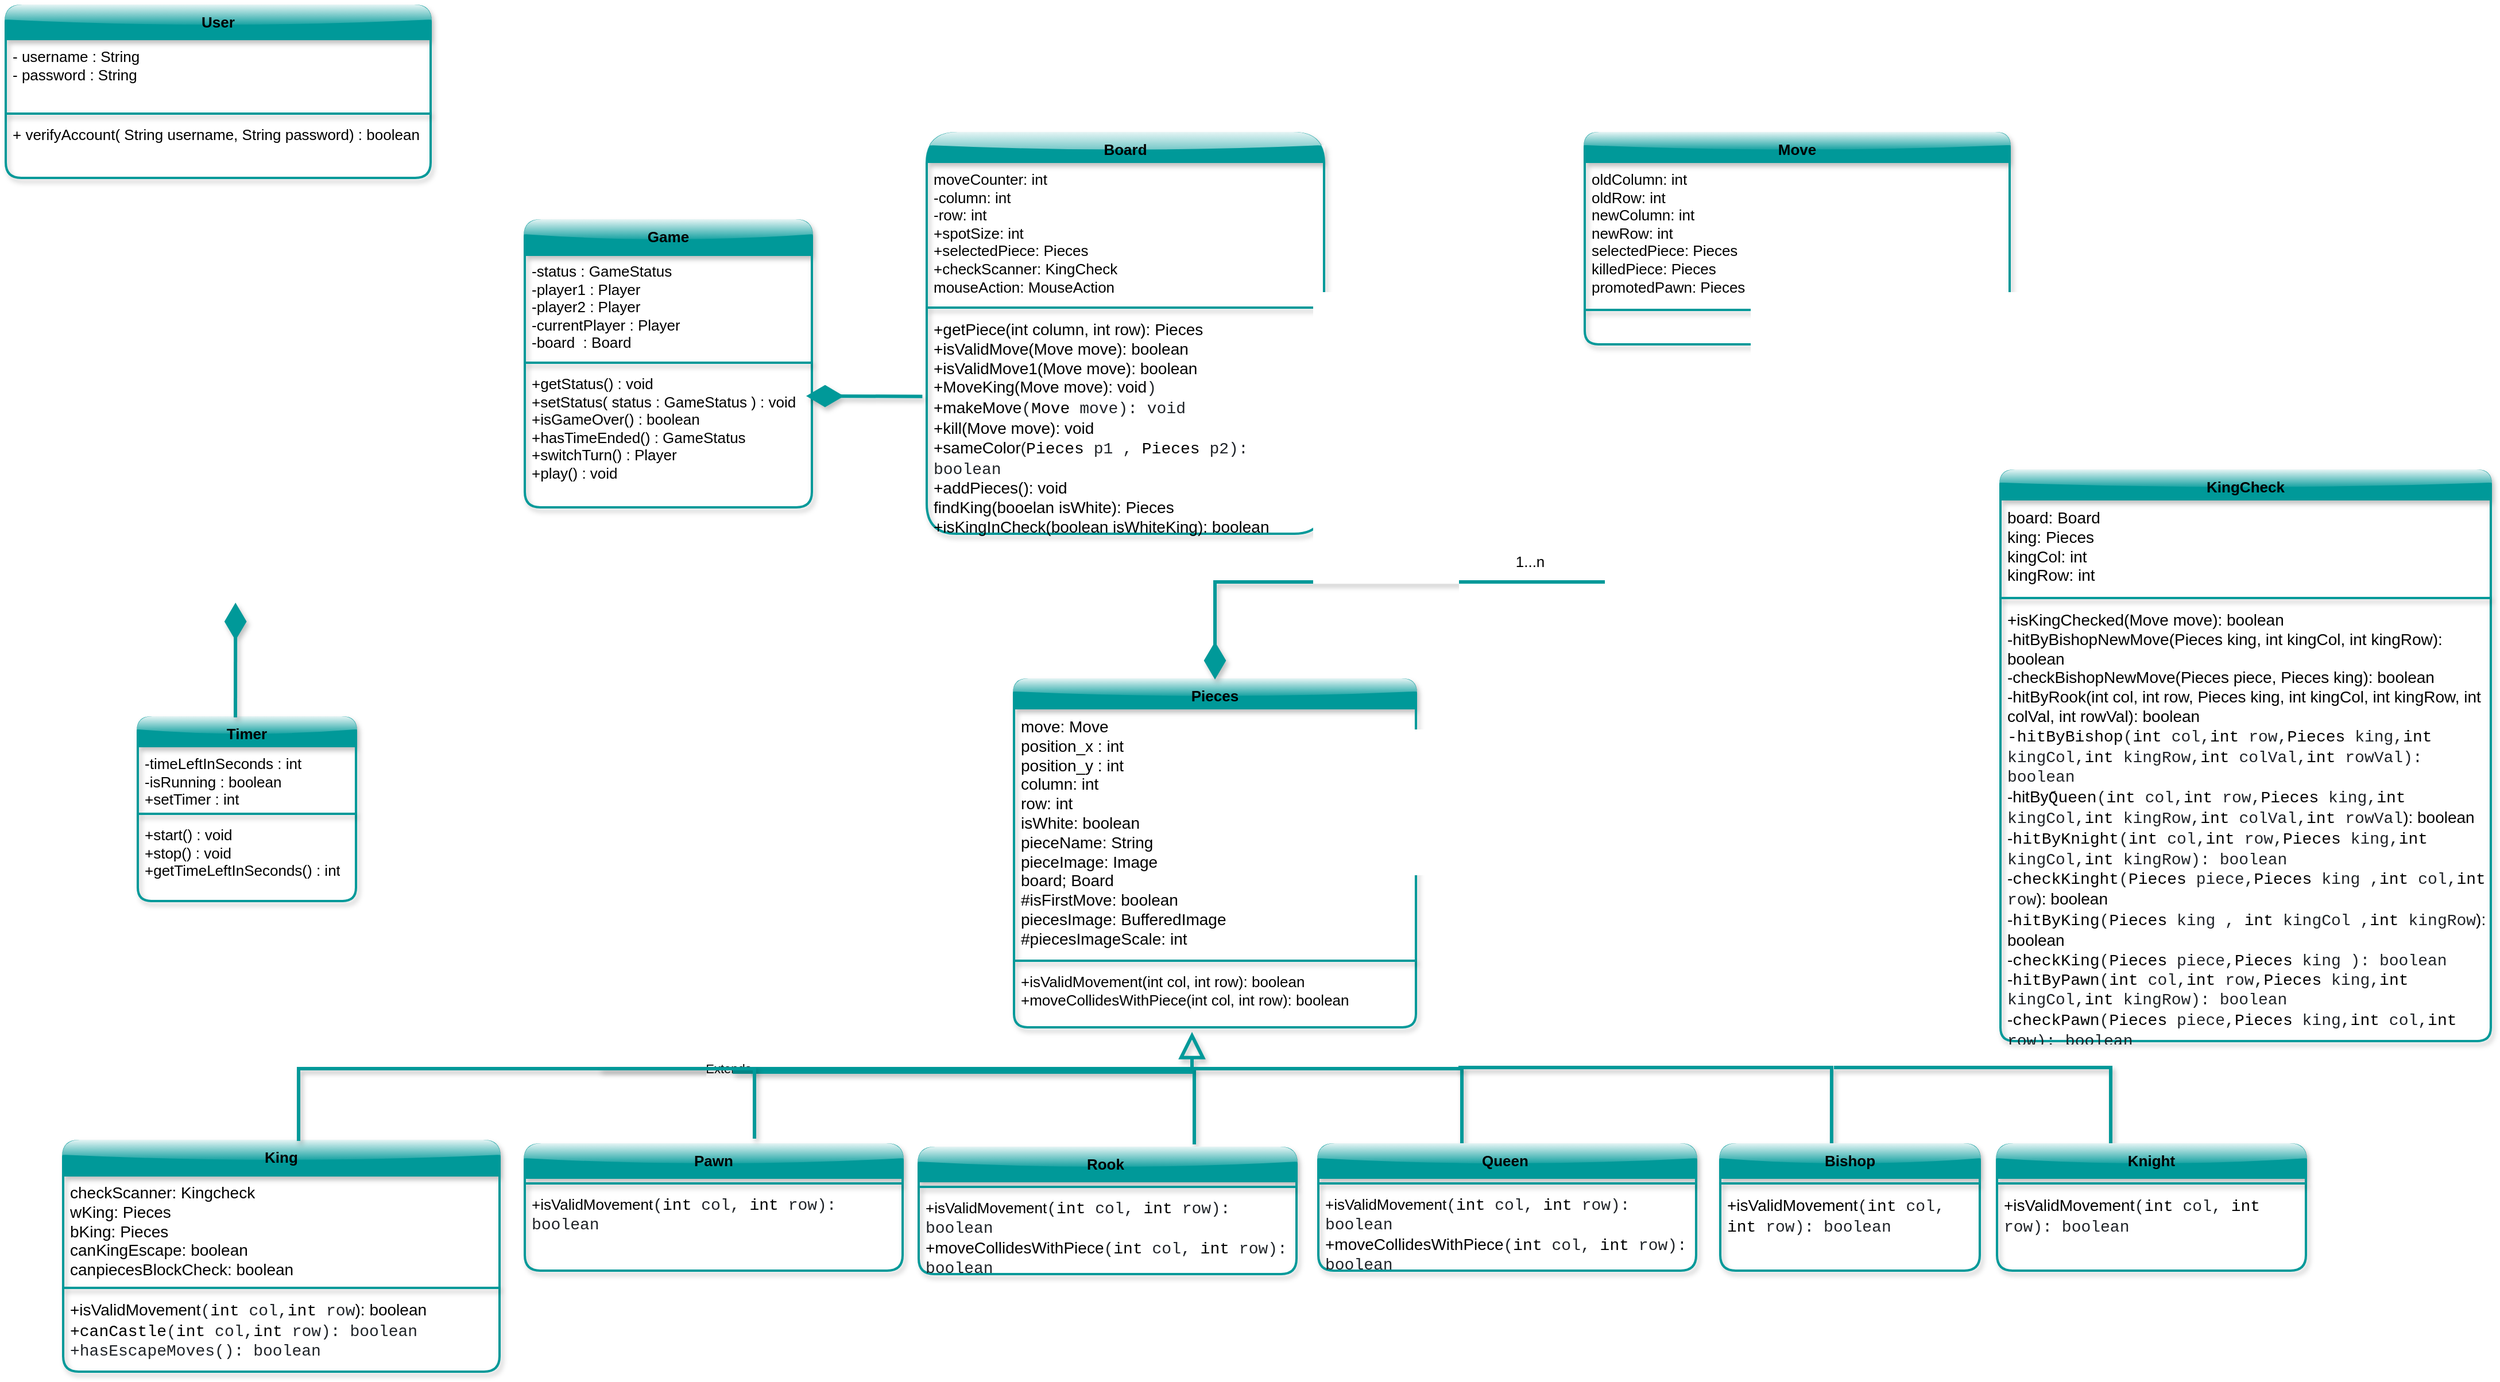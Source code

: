 <mxfile version="21.3.2" type="device">
  <diagram id="C5RBs43oDa-KdzZeNtuy" name="Page-1">
    <mxGraphModel dx="2220" dy="2063" grid="0" gridSize="10" guides="1" tooltips="1" connect="1" arrows="1" fold="1" page="0" pageScale="1" pageWidth="1654" pageHeight="1169" background="#FFFFFF" math="0" shadow="0">
      <root>
        <mxCell id="WIyWlLk6GJQsqaUBKTNV-0" />
        <mxCell id="WIyWlLk6GJQsqaUBKTNV-1" parent="WIyWlLk6GJQsqaUBKTNV-0" />
        <mxCell id="LVGzZkpI44pS8CkY22WA-0" value="&lt;font style=&quot;font-size: 13px;&quot;&gt;User&lt;/font&gt;" style="swimlane;fontStyle=1;align=center;verticalAlign=top;childLayout=stackLayout;horizontal=1;startSize=30;horizontalStack=0;resizeParent=1;resizeParentMax=0;resizeLast=0;collapsible=1;marginBottom=0;whiteSpace=wrap;html=1;fillColor=#009999;rounded=1;shadow=1;glass=1;swimlaneLine=0;strokeColor=#009999;strokeWidth=2;fontSize=13;" parent="WIyWlLk6GJQsqaUBKTNV-1" vertex="1">
          <mxGeometry x="90" y="-1080" width="370" height="150" as="geometry" />
        </mxCell>
        <mxCell id="LVGzZkpI44pS8CkY22WA-1" value="&lt;font style=&quot;font-size: 13px;&quot;&gt;- username : String&amp;nbsp;&lt;br&gt;- password : String&amp;nbsp;&lt;/font&gt;" style="text;strokeColor=none;fillColor=none;align=left;verticalAlign=top;spacingLeft=4;spacingRight=4;overflow=hidden;rotatable=0;points=[[0,0.5],[1,0.5]];portConstraint=eastwest;whiteSpace=wrap;html=1;" parent="LVGzZkpI44pS8CkY22WA-0" vertex="1">
          <mxGeometry y="30" width="370" height="60" as="geometry" />
        </mxCell>
        <mxCell id="LVGzZkpI44pS8CkY22WA-2" value="" style="line;strokeWidth=2;fillColor=none;align=left;verticalAlign=middle;spacingTop=-1;spacingLeft=3;spacingRight=3;rotatable=0;labelPosition=right;points=[];portConstraint=eastwest;strokeColor=inherit;shadow=1;" parent="LVGzZkpI44pS8CkY22WA-0" vertex="1">
          <mxGeometry y="90" width="370" height="8" as="geometry" />
        </mxCell>
        <mxCell id="LVGzZkpI44pS8CkY22WA-3" value="&lt;font style=&quot;font-size: 13px;&quot;&gt;+ verifyAccount( String username, String password) : boolean&amp;nbsp;&lt;/font&gt;" style="text;strokeColor=none;fillColor=none;align=left;verticalAlign=top;spacingLeft=4;spacingRight=4;overflow=hidden;rotatable=0;points=[[0,0.5],[1,0.5]];portConstraint=eastwest;whiteSpace=wrap;html=1;fontSize=13;" parent="LVGzZkpI44pS8CkY22WA-0" vertex="1">
          <mxGeometry y="98" width="370" height="52" as="geometry" />
        </mxCell>
        <mxCell id="LVGzZkpI44pS8CkY22WA-8" value="&lt;font style=&quot;font-size: 13px;&quot;&gt;Timer&lt;/font&gt;" style="swimlane;fontStyle=1;align=center;verticalAlign=top;childLayout=stackLayout;horizontal=1;startSize=26;horizontalStack=0;resizeParent=1;resizeParentMax=0;resizeLast=0;collapsible=1;marginBottom=0;whiteSpace=wrap;html=1;fillColor=#009999;rounded=1;shadow=1;glass=1;swimlaneLine=0;strokeColor=#009999;strokeWidth=2;" parent="WIyWlLk6GJQsqaUBKTNV-1" vertex="1">
          <mxGeometry x="205" y="-460" width="190" height="160" as="geometry" />
        </mxCell>
        <mxCell id="LVGzZkpI44pS8CkY22WA-9" value="&lt;font style=&quot;font-size: 13px;&quot;&gt;-timeLeftInSeconds : int&lt;br&gt;-isRunning : boolean&lt;br&gt;+setTimer : int&lt;br&gt;&lt;/font&gt;" style="text;strokeColor=none;fillColor=none;align=left;verticalAlign=top;spacingLeft=4;spacingRight=4;overflow=hidden;rotatable=0;points=[[0,0.5],[1,0.5]];portConstraint=eastwest;whiteSpace=wrap;html=1;" parent="LVGzZkpI44pS8CkY22WA-8" vertex="1">
          <mxGeometry y="26" width="190" height="54" as="geometry" />
        </mxCell>
        <mxCell id="LVGzZkpI44pS8CkY22WA-10" value="" style="line;strokeWidth=2;fillColor=none;align=left;verticalAlign=middle;spacingTop=-1;spacingLeft=3;spacingRight=3;rotatable=0;labelPosition=right;points=[];portConstraint=eastwest;strokeColor=inherit;shadow=1;" parent="LVGzZkpI44pS8CkY22WA-8" vertex="1">
          <mxGeometry y="80" width="190" height="8" as="geometry" />
        </mxCell>
        <mxCell id="LVGzZkpI44pS8CkY22WA-11" value="&lt;font style=&quot;font-size: 13px;&quot;&gt;+start() : void&lt;br&gt;+stop() : void&lt;br&gt;+getTimeLeftInSeconds() : int&lt;/font&gt;" style="text;strokeColor=none;fillColor=none;align=left;verticalAlign=top;spacingLeft=4;spacingRight=4;overflow=hidden;rotatable=0;points=[[0,0.5],[1,0.5]];portConstraint=eastwest;whiteSpace=wrap;html=1;" parent="LVGzZkpI44pS8CkY22WA-8" vertex="1">
          <mxGeometry y="88" width="190" height="72" as="geometry" />
        </mxCell>
        <mxCell id="LVGzZkpI44pS8CkY22WA-16" value="&lt;font style=&quot;font-size: 13px;&quot;&gt;Board&lt;/font&gt;" style="swimlane;fontStyle=1;align=center;verticalAlign=top;childLayout=stackLayout;horizontal=1;startSize=26;horizontalStack=0;resizeParent=1;resizeParentMax=0;resizeLast=0;collapsible=1;marginBottom=0;whiteSpace=wrap;html=1;fillColor=#009999;strokeColor=#009999;rounded=1;shadow=1;glass=1;swimlaneLine=0;strokeWidth=2;arcSize=50;fontSize=13;" parent="WIyWlLk6GJQsqaUBKTNV-1" vertex="1">
          <mxGeometry x="892" y="-969" width="346" height="349" as="geometry" />
        </mxCell>
        <mxCell id="LVGzZkpI44pS8CkY22WA-17" value="&lt;span style=&quot;font-size: 13px;&quot;&gt;moveCounter: int&lt;br&gt;-column: int&lt;br&gt;-row: int&lt;br&gt;+spotSize: int&lt;br&gt;+selectedPiece: Pieces&lt;br&gt;+checkScanner: KingCheck&lt;br&gt;mouseAction: MouseAction&lt;br&gt;&lt;br&gt;&lt;/span&gt;" style="text;strokeColor=none;fillColor=none;align=left;verticalAlign=top;spacingLeft=4;spacingRight=4;overflow=hidden;rotatable=0;points=[[0,0.5],[1,0.5]];portConstraint=eastwest;whiteSpace=wrap;html=1;" parent="LVGzZkpI44pS8CkY22WA-16" vertex="1">
          <mxGeometry y="26" width="346" height="122" as="geometry" />
        </mxCell>
        <mxCell id="LVGzZkpI44pS8CkY22WA-18" value="" style="line;strokeWidth=2;fillColor=none;align=left;verticalAlign=middle;spacingTop=-1;spacingLeft=3;spacingRight=3;rotatable=0;labelPosition=right;points=[];portConstraint=eastwest;strokeColor=inherit;shadow=1;" parent="LVGzZkpI44pS8CkY22WA-16" vertex="1">
          <mxGeometry y="148" width="346" height="8" as="geometry" />
        </mxCell>
        <mxCell id="LVGzZkpI44pS8CkY22WA-19" value="&lt;font style=&quot;&quot;&gt;&lt;font style=&quot;font-size: 14px;&quot;&gt;&lt;font style=&quot;&quot;&gt;+getPiece(int column, int row): Pieces&lt;br&gt;+isValidMove(Move move): boolean&lt;br&gt;+isValidMove1(Move move): boolean&lt;br&gt;+MoveKing(Move move): void&lt;/font&gt;&lt;span style=&quot;color: rgb(31, 35, 40); font-family: ui-monospace, SFMono-Regular, &amp;quot;SF Mono&amp;quot;, Menlo, Consolas, &amp;quot;Liberation Mono&amp;quot;, monospace;&quot;&gt;)&lt;br&gt;&lt;/span&gt;&lt;font style=&quot;&quot;&gt;+makeMove&lt;span style=&quot;color: rgb(31, 35, 40); font-family: ui-monospace, SFMono-Regular, &amp;quot;SF Mono&amp;quot;, Menlo, Consolas, &amp;quot;Liberation Mono&amp;quot;, monospace;&quot;&gt;(&lt;/span&gt;&lt;span style=&quot;box-sizing: border-box; color: var(--color-prettylights-syntax-storage-modifier-import); font-family: ui-monospace, SFMono-Regular, &amp;quot;SF Mono&amp;quot;, Menlo, Consolas, &amp;quot;Liberation Mono&amp;quot;, monospace;&quot; class=&quot;pl-smi&quot;&gt;Move&lt;/span&gt;&lt;span style=&quot;color: rgb(31, 35, 40); font-family: ui-monospace, SFMono-Regular, &amp;quot;SF Mono&amp;quot;, Menlo, Consolas, &amp;quot;Liberation Mono&amp;quot;, monospace;&quot;&gt; &lt;/span&gt;&lt;span style=&quot;box-sizing: border-box; color: rgb(31, 35, 40); font-family: ui-monospace, SFMono-Regular, &amp;quot;SF Mono&amp;quot;, Menlo, Consolas, &amp;quot;Liberation Mono&amp;quot;, monospace;&quot; class=&quot;pl-s1&quot;&gt;move&lt;/span&gt;&lt;span style=&quot;color: rgb(31, 35, 40); font-family: ui-monospace, SFMono-Regular, &amp;quot;SF Mono&amp;quot;, Menlo, Consolas, &amp;quot;Liberation Mono&amp;quot;, monospace;&quot;&gt;): void&lt;br&gt;&lt;/span&gt;&lt;/font&gt;+kill(Move move): void&lt;font face=&quot;JetBrains Mono, monospace&quot; color=&quot;#a9b7c6&quot;&gt;&lt;span style=&quot;background-color: rgb(43, 43, 43);&quot;&gt;&lt;br&gt;&lt;/span&gt;&lt;/font&gt;&lt;font style=&quot;&quot;&gt;&lt;font style=&quot;&quot;&gt;+sameColor&lt;font style=&quot;&quot; color=&quot;#1f2328&quot;&gt;(&lt;/font&gt;&lt;span style=&quot;box-sizing: border-box; color: var(--color-prettylights-syntax-storage-modifier-import); font-family: ui-monospace, SFMono-Regular, &amp;quot;SF Mono&amp;quot;, Menlo, Consolas, &amp;quot;Liberation Mono&amp;quot;, monospace;&quot; class=&quot;pl-smi&quot;&gt;Pieces&lt;/span&gt;&lt;span style=&quot;color: rgb(31, 35, 40); font-family: ui-monospace, SFMono-Regular, &amp;quot;SF Mono&amp;quot;, Menlo, Consolas, &amp;quot;Liberation Mono&amp;quot;, monospace;&quot;&gt; &lt;/span&gt;&lt;span style=&quot;box-sizing: border-box; color: rgb(31, 35, 40); font-family: ui-monospace, SFMono-Regular, &amp;quot;SF Mono&amp;quot;, Menlo, Consolas, &amp;quot;Liberation Mono&amp;quot;, monospace;&quot; class=&quot;pl-s1&quot;&gt;p1&lt;/span&gt;&lt;span style=&quot;color: rgb(31, 35, 40); font-family: ui-monospace, SFMono-Regular, &amp;quot;SF Mono&amp;quot;, Menlo, Consolas, &amp;quot;Liberation Mono&amp;quot;, monospace;&quot;&gt; , &lt;/span&gt;&lt;span style=&quot;box-sizing: border-box; color: var(--color-prettylights-syntax-storage-modifier-import); font-family: ui-monospace, SFMono-Regular, &amp;quot;SF Mono&amp;quot;, Menlo, Consolas, &amp;quot;Liberation Mono&amp;quot;, monospace;&quot; class=&quot;pl-smi&quot;&gt;Pieces&lt;/span&gt;&lt;span style=&quot;color: rgb(31, 35, 40); font-family: ui-monospace, SFMono-Regular, &amp;quot;SF Mono&amp;quot;, Menlo, Consolas, &amp;quot;Liberation Mono&amp;quot;, monospace;&quot;&gt; &lt;/span&gt;&lt;span style=&quot;box-sizing: border-box; color: rgb(31, 35, 40); font-family: ui-monospace, SFMono-Regular, &amp;quot;SF Mono&amp;quot;, Menlo, Consolas, &amp;quot;Liberation Mono&amp;quot;, monospace;&quot; class=&quot;pl-s1&quot;&gt;p2&lt;/span&gt;&lt;span style=&quot;color: rgb(31, 35, 40); font-family: ui-monospace, SFMono-Regular, &amp;quot;SF Mono&amp;quot;, Menlo, Consolas, &amp;quot;Liberation Mono&amp;quot;, monospace;&quot;&gt;): boolean&lt;br&gt;&lt;/span&gt;&lt;/font&gt;+addPieces(): void&lt;br&gt;findKing(booelan isWhite): Pieces&lt;br&gt;+isKingInCheck(boolean isWhiteKing): boolean&lt;br&gt;&lt;br&gt;&lt;/font&gt;&lt;/font&gt;&lt;br&gt;&lt;/font&gt;" style="text;strokeColor=none;fillColor=none;align=left;verticalAlign=top;spacingLeft=4;spacingRight=4;overflow=hidden;rotatable=0;points=[[0,0.5],[1,0.5]];portConstraint=eastwest;whiteSpace=wrap;html=1;" parent="LVGzZkpI44pS8CkY22WA-16" vertex="1">
          <mxGeometry y="156" width="346" height="193" as="geometry" />
        </mxCell>
        <mxCell id="LVGzZkpI44pS8CkY22WA-20" value="&lt;font style=&quot;font-size: 13px;&quot;&gt;Game&lt;/font&gt;" style="swimlane;fontStyle=1;align=center;verticalAlign=top;childLayout=stackLayout;horizontal=1;startSize=30;horizontalStack=0;resizeParent=1;resizeParentMax=0;resizeLast=0;collapsible=1;marginBottom=0;whiteSpace=wrap;html=1;fillColor=#009999;strokeColor=#009999;rounded=1;shadow=1;swimlaneLine=1;glass=1;strokeWidth=2;" parent="WIyWlLk6GJQsqaUBKTNV-1" vertex="1">
          <mxGeometry x="542" y="-893" width="250" height="250" as="geometry" />
        </mxCell>
        <mxCell id="LVGzZkpI44pS8CkY22WA-21" value="&lt;font style=&quot;font-size: 13px;&quot;&gt;-status : GameStatus&lt;br&gt;-player1 : Player&lt;br&gt;-player2 : Player&lt;br&gt;-currentPlayer : Player&lt;br&gt;-board&amp;nbsp; : Board&lt;/font&gt;" style="text;strokeColor=none;fillColor=none;align=left;verticalAlign=top;spacingLeft=4;spacingRight=4;overflow=hidden;rotatable=0;points=[[0,0.5],[1,0.5]];portConstraint=eastwest;whiteSpace=wrap;html=1;rounded=1;glass=1;shadow=1;" parent="LVGzZkpI44pS8CkY22WA-20" vertex="1">
          <mxGeometry y="30" width="250" height="90" as="geometry" />
        </mxCell>
        <mxCell id="LVGzZkpI44pS8CkY22WA-22" value="" style="line;strokeWidth=2;fillColor=none;align=left;verticalAlign=middle;spacingTop=-1;spacingLeft=3;spacingRight=3;rotatable=0;labelPosition=right;points=[];portConstraint=eastwest;strokeColor=inherit;shadow=1;" parent="LVGzZkpI44pS8CkY22WA-20" vertex="1">
          <mxGeometry y="120" width="250" height="8" as="geometry" />
        </mxCell>
        <mxCell id="LVGzZkpI44pS8CkY22WA-23" value="&lt;font style=&quot;font-size: 13px;&quot;&gt;+getStatus() : void&lt;br&gt;+setStatus( status : GameStatus ) : void&lt;br&gt;+isGameOver() : boolean&lt;br&gt;+hasTimeEnded() : GameStatus&lt;br&gt;+switchTurn() : Player&lt;br&gt;+play() : void&lt;/font&gt;" style="text;strokeColor=none;fillColor=none;align=left;verticalAlign=top;spacingLeft=4;spacingRight=4;overflow=hidden;rotatable=0;points=[[0,0.5],[1,0.5]];portConstraint=eastwest;whiteSpace=wrap;html=1;rounded=1;glass=1;shadow=1;" parent="LVGzZkpI44pS8CkY22WA-20" vertex="1">
          <mxGeometry y="128" width="250" height="122" as="geometry" />
        </mxCell>
        <mxCell id="LVGzZkpI44pS8CkY22WA-24" value="&lt;font style=&quot;font-size: 13px;&quot;&gt;Move&lt;/font&gt;" style="swimlane;fontStyle=1;align=center;verticalAlign=top;childLayout=stackLayout;horizontal=1;startSize=26;horizontalStack=0;resizeParent=1;resizeParentMax=0;resizeLast=0;collapsible=1;marginBottom=0;whiteSpace=wrap;html=1;fillColor=#009999;strokeColor=#009999;strokeWidth=2;rounded=1;shadow=1;glass=1;swimlaneLine=0;" parent="WIyWlLk6GJQsqaUBKTNV-1" vertex="1">
          <mxGeometry x="1465" y="-969" width="370" height="184" as="geometry" />
        </mxCell>
        <mxCell id="LVGzZkpI44pS8CkY22WA-25" value="&lt;font style=&quot;font-size: 13px;&quot;&gt;oldColumn: int&lt;br&gt;oldRow: int&lt;br&gt;newColumn: int&lt;br&gt;newRow: int&lt;br&gt;selectedPiece: Pieces&lt;br&gt;killedPiece: Pieces&lt;br&gt;promotedPawn: Pieces&lt;br&gt;&lt;/font&gt;" style="text;strokeColor=none;fillColor=none;align=left;verticalAlign=top;spacingLeft=4;spacingRight=4;overflow=hidden;rotatable=0;points=[[0,0.5],[1,0.5]];portConstraint=eastwest;whiteSpace=wrap;html=1;" parent="LVGzZkpI44pS8CkY22WA-24" vertex="1">
          <mxGeometry y="26" width="370" height="124" as="geometry" />
        </mxCell>
        <mxCell id="LVGzZkpI44pS8CkY22WA-26" value="" style="line;strokeWidth=2;fillColor=none;align=left;verticalAlign=middle;spacingTop=-1;spacingLeft=3;spacingRight=3;rotatable=0;labelPosition=right;points=[];portConstraint=eastwest;strokeColor=inherit;shadow=1;" parent="LVGzZkpI44pS8CkY22WA-24" vertex="1">
          <mxGeometry y="150" width="370" height="8" as="geometry" />
        </mxCell>
        <mxCell id="LVGzZkpI44pS8CkY22WA-27" value="&lt;font style=&quot;font-size: 13px;&quot;&gt;&lt;br&gt;&lt;/font&gt;" style="text;strokeColor=none;fillColor=none;align=left;verticalAlign=top;spacingLeft=4;spacingRight=4;overflow=hidden;rotatable=0;points=[[0,0.5],[1,0.5]];portConstraint=eastwest;whiteSpace=wrap;html=1;" parent="LVGzZkpI44pS8CkY22WA-24" vertex="1">
          <mxGeometry y="158" width="370" height="26" as="geometry" />
        </mxCell>
        <mxCell id="LVGzZkpI44pS8CkY22WA-28" value="&lt;font style=&quot;font-size: 13px;&quot;&gt;Pieces&lt;/font&gt;" style="swimlane;fontStyle=1;align=center;verticalAlign=top;childLayout=stackLayout;horizontal=1;startSize=26;horizontalStack=0;resizeParent=1;resizeParentMax=0;resizeLast=0;collapsible=1;marginBottom=0;whiteSpace=wrap;html=1;fillColor=#009999;strokeColor=#009999;strokeWidth=2;glass=1;swimlaneLine=0;rounded=1;shadow=1;fontSize=13;" parent="WIyWlLk6GJQsqaUBKTNV-1" vertex="1">
          <mxGeometry x="968" y="-493" width="350" height="303" as="geometry">
            <mxRectangle x="270" y="190" width="70" height="30" as="alternateBounds" />
          </mxGeometry>
        </mxCell>
        <mxCell id="LVGzZkpI44pS8CkY22WA-29" value="&lt;font style=&quot;font-size: 14px;&quot;&gt;move: Move&lt;br&gt;position_x : int&lt;br style=&quot;border-color: var(--border-color);&quot;&gt;position_y : int&lt;br&gt;column: int&lt;br style=&quot;border-color: var(--border-color);&quot;&gt;row: int&lt;br&gt;isWhite: boolean&lt;br&gt;pieceName: String&lt;br&gt;pieceImage: Image&lt;br&gt;board; Board&lt;br&gt;#isFirstMove: boolean&lt;br&gt;piecesImage: BufferedImage&lt;br&gt;#piecesImageScale: int&lt;br&gt;&lt;/font&gt;" style="text;strokeColor=none;fillColor=none;align=left;verticalAlign=top;spacingLeft=4;spacingRight=4;overflow=hidden;rotatable=0;points=[[0,0.5],[1,0.5]];portConstraint=eastwest;whiteSpace=wrap;html=1;fontSize=13;" parent="LVGzZkpI44pS8CkY22WA-28" vertex="1">
          <mxGeometry y="26" width="350" height="215" as="geometry" />
        </mxCell>
        <mxCell id="LVGzZkpI44pS8CkY22WA-30" value="" style="line;strokeWidth=2;fillColor=none;align=left;verticalAlign=middle;spacingTop=-1;spacingLeft=3;spacingRight=3;rotatable=0;labelPosition=right;points=[];portConstraint=eastwest;strokeColor=inherit;shadow=1;" parent="LVGzZkpI44pS8CkY22WA-28" vertex="1">
          <mxGeometry y="241" width="350" height="8" as="geometry" />
        </mxCell>
        <mxCell id="LVGzZkpI44pS8CkY22WA-31" value="&lt;span style=&quot;font-size: 13px;&quot;&gt;+isValidMovement(int col, int row): boolean&lt;br&gt;+moveCollidesWithPiece(int col, int row): boolean&lt;br&gt;&lt;br&gt;&lt;/span&gt;" style="text;strokeColor=none;fillColor=none;align=left;verticalAlign=top;spacingLeft=4;spacingRight=4;overflow=hidden;rotatable=0;points=[[0,0.5],[1,0.5]];portConstraint=eastwest;whiteSpace=wrap;html=1;" parent="LVGzZkpI44pS8CkY22WA-28" vertex="1">
          <mxGeometry y="249" width="350" height="54" as="geometry" />
        </mxCell>
        <mxCell id="LVGzZkpI44pS8CkY22WA-34" value="&lt;font style=&quot;font-size: 13px;&quot;&gt;King&lt;/font&gt;" style="swimlane;fontStyle=1;align=center;verticalAlign=top;childLayout=stackLayout;horizontal=1;startSize=30;horizontalStack=0;resizeParent=1;resizeParentMax=0;resizeLast=0;collapsible=1;marginBottom=0;whiteSpace=wrap;html=1;fillColor=#009999;strokeColor=#009999;strokeWidth=2;glass=1;shadow=1;rounded=1;fontSize=13;" parent="WIyWlLk6GJQsqaUBKTNV-1" vertex="1">
          <mxGeometry x="140" y="-91" width="380" height="201" as="geometry">
            <mxRectangle x="-50" y="585" width="70" height="30" as="alternateBounds" />
          </mxGeometry>
        </mxCell>
        <mxCell id="LVGzZkpI44pS8CkY22WA-35" value="&lt;font style=&quot;font-size: 14px;&quot;&gt;checkScanner: Kingcheck&lt;br&gt;wKing: Pieces&lt;br&gt;bKing: Pieces&lt;br&gt;canKingEscape: boolean&lt;br&gt;canpiecesBlockCheck: boolean&lt;br&gt;&lt;/font&gt;" style="text;strokeColor=none;fillColor=none;align=left;verticalAlign=top;spacingLeft=4;spacingRight=4;overflow=hidden;rotatable=0;points=[[0,0.5],[1,0.5]];portConstraint=eastwest;whiteSpace=wrap;html=1;fontSize=13;" parent="LVGzZkpI44pS8CkY22WA-34" vertex="1">
          <mxGeometry y="30" width="380" height="94" as="geometry" />
        </mxCell>
        <mxCell id="LVGzZkpI44pS8CkY22WA-36" value="" style="line;strokeWidth=2;fillColor=none;align=left;verticalAlign=middle;spacingTop=-1;spacingLeft=3;spacingRight=3;rotatable=0;labelPosition=right;points=[];portConstraint=eastwest;strokeColor=inherit;shadow=1;" parent="LVGzZkpI44pS8CkY22WA-34" vertex="1">
          <mxGeometry y="124" width="380" height="8" as="geometry" />
        </mxCell>
        <mxCell id="LVGzZkpI44pS8CkY22WA-37" value="&lt;font style=&quot;&quot;&gt;&lt;span style=&quot;font-size: 14px;&quot;&gt;+isValidMovement&lt;/span&gt;&lt;span style=&quot;font-size: 14px; color: rgb(31, 35, 40); font-family: ui-monospace, SFMono-Regular, &amp;quot;SF Mono&amp;quot;, Menlo, Consolas, &amp;quot;Liberation Mono&amp;quot;, monospace;&quot;&gt;(&lt;/span&gt;&lt;span style=&quot;font-size: 14px; box-sizing: border-box; color: var(--color-prettylights-syntax-storage-modifier-import); font-family: ui-monospace, SFMono-Regular, &amp;quot;SF Mono&amp;quot;, Menlo, Consolas, &amp;quot;Liberation Mono&amp;quot;, monospace;&quot; class=&quot;pl-smi&quot;&gt;int&lt;/span&gt;&lt;span style=&quot;font-size: 14px; color: rgb(31, 35, 40); font-family: ui-monospace, SFMono-Regular, &amp;quot;SF Mono&amp;quot;, Menlo, Consolas, &amp;quot;Liberation Mono&amp;quot;, monospace;&quot;&gt; &lt;/span&gt;&lt;span style=&quot;font-size: 14px; box-sizing: border-box; color: rgb(31, 35, 40); font-family: ui-monospace, SFMono-Regular, &amp;quot;SF Mono&amp;quot;, Menlo, Consolas, &amp;quot;Liberation Mono&amp;quot;, monospace;&quot; class=&quot;pl-s1&quot;&gt;col&lt;/span&gt;&lt;span style=&quot;font-size: 14px; color: rgb(31, 35, 40); font-family: ui-monospace, SFMono-Regular, &amp;quot;SF Mono&amp;quot;, Menlo, Consolas, &amp;quot;Liberation Mono&amp;quot;, monospace;&quot;&gt;,&lt;/span&gt;&lt;span style=&quot;font-size: 14px; box-sizing: border-box; color: var(--color-prettylights-syntax-storage-modifier-import); font-family: ui-monospace, SFMono-Regular, &amp;quot;SF Mono&amp;quot;, Menlo, Consolas, &amp;quot;Liberation Mono&amp;quot;, monospace;&quot; class=&quot;pl-smi&quot;&gt;int&lt;/span&gt;&lt;span style=&quot;font-size: 14px; color: rgb(31, 35, 40); font-family: ui-monospace, SFMono-Regular, &amp;quot;SF Mono&amp;quot;, Menlo, Consolas, &amp;quot;Liberation Mono&amp;quot;, monospace;&quot;&gt; &lt;/span&gt;&lt;span style=&quot;font-size: 14px; box-sizing: border-box; color: rgb(31, 35, 40); font-family: ui-monospace, SFMono-Regular, &amp;quot;SF Mono&amp;quot;, Menlo, Consolas, &amp;quot;Liberation Mono&amp;quot;, monospace;&quot; class=&quot;pl-s1&quot;&gt;row&lt;/span&gt;&lt;span style=&quot;font-size: 14px;&quot;&gt;): boolean&lt;/span&gt;&lt;br&gt;&lt;font style=&quot;font-size: 14px;&quot;&gt;&lt;span style=&quot;box-sizing: border-box; color: var(--color-prettylights-syntax-entity); font-family: ui-monospace, SFMono-Regular, &amp;quot;SF Mono&amp;quot;, Menlo, Consolas, &amp;quot;Liberation Mono&amp;quot;, monospace;&quot; class=&quot;pl-en&quot;&gt;+canCastle&lt;/span&gt;&lt;span style=&quot;color: rgb(31, 35, 40); font-family: ui-monospace, SFMono-Regular, &amp;quot;SF Mono&amp;quot;, Menlo, Consolas, &amp;quot;Liberation Mono&amp;quot;, monospace;&quot;&gt;(&lt;/span&gt;&lt;span style=&quot;box-sizing: border-box; color: var(--color-prettylights-syntax-storage-modifier-import); font-family: ui-monospace, SFMono-Regular, &amp;quot;SF Mono&amp;quot;, Menlo, Consolas, &amp;quot;Liberation Mono&amp;quot;, monospace;&quot; class=&quot;pl-smi&quot;&gt;int&lt;/span&gt;&lt;span style=&quot;color: rgb(31, 35, 40); font-family: ui-monospace, SFMono-Regular, &amp;quot;SF Mono&amp;quot;, Menlo, Consolas, &amp;quot;Liberation Mono&amp;quot;, monospace;&quot;&gt; &lt;/span&gt;&lt;span style=&quot;box-sizing: border-box; color: rgb(31, 35, 40); font-family: ui-monospace, SFMono-Regular, &amp;quot;SF Mono&amp;quot;, Menlo, Consolas, &amp;quot;Liberation Mono&amp;quot;, monospace;&quot; class=&quot;pl-s1&quot;&gt;col&lt;/span&gt;&lt;span style=&quot;color: rgb(31, 35, 40); font-family: ui-monospace, SFMono-Regular, &amp;quot;SF Mono&amp;quot;, Menlo, Consolas, &amp;quot;Liberation Mono&amp;quot;, monospace;&quot;&gt;,&lt;/span&gt;&lt;span style=&quot;box-sizing: border-box; color: var(--color-prettylights-syntax-storage-modifier-import); font-family: ui-monospace, SFMono-Regular, &amp;quot;SF Mono&amp;quot;, Menlo, Consolas, &amp;quot;Liberation Mono&amp;quot;, monospace;&quot; class=&quot;pl-smi&quot;&gt;int&lt;/span&gt;&lt;span style=&quot;color: rgb(31, 35, 40); font-family: ui-monospace, SFMono-Regular, &amp;quot;SF Mono&amp;quot;, Menlo, Consolas, &amp;quot;Liberation Mono&amp;quot;, monospace;&quot;&gt; &lt;/span&gt;&lt;span style=&quot;box-sizing: border-box; color: rgb(31, 35, 40); font-family: ui-monospace, SFMono-Regular, &amp;quot;SF Mono&amp;quot;, Menlo, Consolas, &amp;quot;Liberation Mono&amp;quot;, monospace;&quot; class=&quot;pl-s1&quot;&gt;row&lt;/span&gt;&lt;span style=&quot;color: rgb(31, 35, 40); font-family: ui-monospace, SFMono-Regular, &amp;quot;SF Mono&amp;quot;, Menlo, Consolas, &amp;quot;Liberation Mono&amp;quot;, monospace;&quot;&gt;): boolean&lt;br&gt;&lt;/span&gt;&lt;/font&gt;&lt;span style=&quot;font-size: 14px; color: rgb(31, 35, 40); font-family: ui-monospace, SFMono-Regular, &amp;quot;SF Mono&amp;quot;, Menlo, Consolas, &amp;quot;Liberation Mono&amp;quot;, monospace;&quot;&gt;+hasEscapeMoves(): boolean&lt;br&gt;&lt;br&gt;&lt;/span&gt;&lt;/font&gt;" style="text;strokeColor=none;fillColor=none;align=left;verticalAlign=top;spacingLeft=4;spacingRight=4;overflow=hidden;rotatable=0;points=[[0,0.5],[1,0.5]];portConstraint=eastwest;whiteSpace=wrap;html=1;fontSize=13;" parent="LVGzZkpI44pS8CkY22WA-34" vertex="1">
          <mxGeometry y="132" width="380" height="69" as="geometry" />
        </mxCell>
        <mxCell id="LVGzZkpI44pS8CkY22WA-38" value="&lt;font style=&quot;font-size: 13px;&quot;&gt;Pawn&lt;/font&gt;" style="swimlane;fontStyle=1;align=center;verticalAlign=top;childLayout=stackLayout;horizontal=1;startSize=30;horizontalStack=0;resizeParent=1;resizeParentMax=0;resizeLast=0;collapsible=1;marginBottom=0;whiteSpace=wrap;html=1;fillColor=#009999;strokeColor=#009999;rounded=1;shadow=1;glass=1;swimlaneLine=0;strokeWidth=2;fontSize=13;" parent="WIyWlLk6GJQsqaUBKTNV-1" vertex="1">
          <mxGeometry x="542" y="-88" width="329" height="110" as="geometry" />
        </mxCell>
        <mxCell id="LVGzZkpI44pS8CkY22WA-40" value="" style="line;strokeWidth=2;fillColor=none;align=left;verticalAlign=middle;spacingTop=-1;spacingLeft=3;spacingRight=3;rotatable=0;labelPosition=right;points=[];portConstraint=eastwest;strokeColor=inherit;shadow=1;" parent="LVGzZkpI44pS8CkY22WA-38" vertex="1">
          <mxGeometry y="30" width="329" height="8" as="geometry" />
        </mxCell>
        <mxCell id="LVGzZkpI44pS8CkY22WA-41" value="&lt;font style=&quot;font-size: 13px;&quot;&gt;+isValidMovement&lt;span style=&quot;border-color: var(--border-color); font-size: 14px; color: rgb(31, 35, 40); font-family: ui-monospace, SFMono-Regular, &amp;quot;SF Mono&amp;quot;, Menlo, Consolas, &amp;quot;Liberation Mono&amp;quot;, monospace;&quot;&gt;(&lt;/span&gt;&lt;span style=&quot;border-color: var(--border-color); color: var(--color-prettylights-syntax-storage-modifier-import); font-size: 14px; box-sizing: border-box; font-family: ui-monospace, SFMono-Regular, &amp;quot;SF Mono&amp;quot;, Menlo, Consolas, &amp;quot;Liberation Mono&amp;quot;, monospace;&quot; class=&quot;pl-smi&quot;&gt;int&lt;/span&gt;&lt;span style=&quot;border-color: var(--border-color); font-size: 14px; color: rgb(31, 35, 40); font-family: ui-monospace, SFMono-Regular, &amp;quot;SF Mono&amp;quot;, Menlo, Consolas, &amp;quot;Liberation Mono&amp;quot;, monospace;&quot;&gt;&amp;nbsp;&lt;/span&gt;&lt;span style=&quot;border-color: var(--border-color); font-size: 14px; box-sizing: border-box; color: rgb(31, 35, 40); font-family: ui-monospace, SFMono-Regular, &amp;quot;SF Mono&amp;quot;, Menlo, Consolas, &amp;quot;Liberation Mono&amp;quot;, monospace;&quot; class=&quot;pl-s1&quot;&gt;col&lt;/span&gt;&lt;span style=&quot;border-color: var(--border-color); font-size: 14px; color: rgb(31, 35, 40); font-family: ui-monospace, SFMono-Regular, &amp;quot;SF Mono&amp;quot;, Menlo, Consolas, &amp;quot;Liberation Mono&amp;quot;, monospace;&quot;&gt;,&amp;nbsp;&lt;/span&gt;&lt;span style=&quot;border-color: var(--border-color); color: var(--color-prettylights-syntax-storage-modifier-import); font-size: 14px; box-sizing: border-box; font-family: ui-monospace, SFMono-Regular, &amp;quot;SF Mono&amp;quot;, Menlo, Consolas, &amp;quot;Liberation Mono&amp;quot;, monospace;&quot; class=&quot;pl-smi&quot;&gt;int&lt;/span&gt;&lt;span style=&quot;border-color: var(--border-color); font-size: 14px; color: rgb(31, 35, 40); font-family: ui-monospace, SFMono-Regular, &amp;quot;SF Mono&amp;quot;, Menlo, Consolas, &amp;quot;Liberation Mono&amp;quot;, monospace;&quot;&gt;&amp;nbsp;&lt;/span&gt;&lt;span style=&quot;border-color: var(--border-color); font-size: 14px; box-sizing: border-box; color: rgb(31, 35, 40); font-family: ui-monospace, SFMono-Regular, &amp;quot;SF Mono&amp;quot;, Menlo, Consolas, &amp;quot;Liberation Mono&amp;quot;, monospace;&quot; class=&quot;pl-s1&quot;&gt;row&lt;/span&gt;&lt;span style=&quot;border-color: var(--border-color); font-size: 14px; color: rgb(31, 35, 40); font-family: ui-monospace, SFMono-Regular, &amp;quot;SF Mono&amp;quot;, Menlo, Consolas, &amp;quot;Liberation Mono&amp;quot;, monospace;&quot;&gt;): boolean&lt;/span&gt;&lt;br&gt;&lt;/font&gt;" style="text;strokeColor=none;fillColor=none;align=left;verticalAlign=top;spacingLeft=4;spacingRight=4;overflow=hidden;rotatable=0;points=[[0,0.5],[1,0.5]];portConstraint=eastwest;whiteSpace=wrap;html=1;" parent="LVGzZkpI44pS8CkY22WA-38" vertex="1">
          <mxGeometry y="38" width="329" height="72" as="geometry" />
        </mxCell>
        <mxCell id="LVGzZkpI44pS8CkY22WA-51" value="" style="endArrow=diamondThin;endFill=1;endSize=24;html=1;rounded=0;strokeColor=#009999;strokeWidth=3;shadow=1;entryX=0.455;entryY=1.122;entryDx=0;entryDy=0;entryPerimeter=0;" parent="WIyWlLk6GJQsqaUBKTNV-1" edge="1">
          <mxGeometry width="160" relative="1" as="geometry">
            <mxPoint x="290" y="-460" as="sourcePoint" />
            <mxPoint x="290.1" y="-559.996" as="targetPoint" />
            <Array as="points" />
          </mxGeometry>
        </mxCell>
        <mxCell id="LVGzZkpI44pS8CkY22WA-53" value="" style="endArrow=diamondThin;endFill=1;endSize=24;html=1;rounded=0;strokeWidth=3;strokeColor=#009999;shadow=1;exitX=-0.011;exitY=0.38;exitDx=0;exitDy=0;exitPerimeter=0;" parent="WIyWlLk6GJQsqaUBKTNV-1" source="LVGzZkpI44pS8CkY22WA-19" edge="1">
          <mxGeometry width="160" relative="1" as="geometry">
            <mxPoint x="930" y="-723" as="sourcePoint" />
            <mxPoint x="787" y="-740" as="targetPoint" />
          </mxGeometry>
        </mxCell>
        <mxCell id="LVGzZkpI44pS8CkY22WA-59" value="" style="endArrow=diamondThin;endFill=1;endSize=24;html=1;rounded=0;strokeColor=#009999;strokeWidth=3;shadow=1;entryX=0.5;entryY=0;entryDx=0;entryDy=0;exitX=0.477;exitY=1.026;exitDx=0;exitDy=0;exitPerimeter=0;" parent="WIyWlLk6GJQsqaUBKTNV-1" source="LVGzZkpI44pS8CkY22WA-27" target="LVGzZkpI44pS8CkY22WA-28" edge="1">
          <mxGeometry width="160" relative="1" as="geometry">
            <mxPoint x="1282" y="-520" as="sourcePoint" />
            <mxPoint x="1455" y="-530" as="targetPoint" />
            <Array as="points">
              <mxPoint x="1644" y="-578" />
              <mxPoint x="1340" y="-578" />
              <mxPoint x="1143" y="-578" />
            </Array>
          </mxGeometry>
        </mxCell>
        <mxCell id="LVGzZkpI44pS8CkY22WA-60" value="&lt;font style=&quot;font-size: 13px;&quot;&gt;1...n&lt;/font&gt;" style="text;html=1;align=center;verticalAlign=middle;resizable=0;points=[];autosize=1;strokeColor=none;fillColor=none;" parent="WIyWlLk6GJQsqaUBKTNV-1" vertex="1">
          <mxGeometry x="1392" y="-611" width="50" height="30" as="geometry" />
        </mxCell>
        <mxCell id="LVGzZkpI44pS8CkY22WA-61" value="Extends" style="endArrow=block;endSize=16;endFill=0;html=1;rounded=0;strokeColor=#009999;strokeWidth=3;shadow=1;" parent="WIyWlLk6GJQsqaUBKTNV-1" edge="1">
          <mxGeometry width="160" relative="1" as="geometry">
            <mxPoint x="345" y="-91" as="sourcePoint" />
            <mxPoint x="1123" y="-186" as="targetPoint" />
            <Array as="points">
              <mxPoint x="345" y="-154" />
              <mxPoint x="893" y="-154" />
              <mxPoint x="1123" y="-154" />
            </Array>
          </mxGeometry>
        </mxCell>
        <mxCell id="LVGzZkpI44pS8CkY22WA-63" value="" style="endArrow=none;html=1;rounded=0;strokeColor=#009999;strokeWidth=3;shadow=1;" parent="WIyWlLk6GJQsqaUBKTNV-1" edge="1">
          <mxGeometry width="50" height="50" relative="1" as="geometry">
            <mxPoint x="1125" y="-88" as="sourcePoint" />
            <mxPoint x="723" y="-151" as="targetPoint" />
            <Array as="points">
              <mxPoint x="1125" y="-151" />
            </Array>
          </mxGeometry>
        </mxCell>
        <mxCell id="LVGzZkpI44pS8CkY22WA-64" value="" style="endArrow=none;html=1;rounded=0;strokeColor=#009999;shadow=1;strokeWidth=3;" parent="WIyWlLk6GJQsqaUBKTNV-1" edge="1">
          <mxGeometry width="50" height="50" relative="1" as="geometry">
            <mxPoint x="1358" y="-64" as="sourcePoint" />
            <mxPoint x="1123" y="-154" as="targetPoint" />
            <Array as="points">
              <mxPoint x="1358" y="-154" />
              <mxPoint x="1318" y="-154" />
              <mxPoint x="1293" y="-154" />
            </Array>
          </mxGeometry>
        </mxCell>
        <mxCell id="LVGzZkpI44pS8CkY22WA-65" value="" style="endArrow=none;html=1;rounded=0;strokeColor=#009999;strokeWidth=3;shadow=1;exitX=0.429;exitY=0.073;exitDx=0;exitDy=0;exitPerimeter=0;" parent="WIyWlLk6GJQsqaUBKTNV-1" edge="1">
          <mxGeometry width="50" height="50" relative="1" as="geometry">
            <mxPoint x="1679.954" y="-74.97" as="sourcePoint" />
            <mxPoint x="1355" y="-155" as="targetPoint" />
            <Array as="points">
              <mxPoint x="1680" y="-155" />
            </Array>
          </mxGeometry>
        </mxCell>
        <mxCell id="LVGzZkpI44pS8CkY22WA-66" value="" style="endArrow=none;html=1;rounded=0;strokeColor=#009999;strokeWidth=3;shadow=1;" parent="WIyWlLk6GJQsqaUBKTNV-1" edge="1">
          <mxGeometry width="50" height="50" relative="1" as="geometry">
            <mxPoint x="1923" y="-81" as="sourcePoint" />
            <mxPoint x="1682" y="-155" as="targetPoint" />
            <Array as="points">
              <mxPoint x="1923" y="-155" />
            </Array>
          </mxGeometry>
        </mxCell>
        <mxCell id="bgD4bhp47jV61R5AHMAy-8" value="&lt;font style=&quot;font-size: 13px;&quot;&gt;KingCheck&lt;/font&gt;" style="swimlane;fontStyle=1;align=center;verticalAlign=top;childLayout=stackLayout;horizontal=1;startSize=26;horizontalStack=0;resizeParent=1;resizeParentMax=0;resizeLast=0;collapsible=1;marginBottom=0;whiteSpace=wrap;html=1;fillColor=#009999;strokeColor=#009999;strokeWidth=2;glass=1;swimlaneLine=0;rounded=1;shadow=1;fontSize=13;" vertex="1" parent="WIyWlLk6GJQsqaUBKTNV-1">
          <mxGeometry x="1827" y="-675" width="427" height="497" as="geometry">
            <mxRectangle x="270" y="190" width="70" height="30" as="alternateBounds" />
          </mxGeometry>
        </mxCell>
        <mxCell id="bgD4bhp47jV61R5AHMAy-9" value="&lt;font style=&quot;font-size: 14px;&quot;&gt;board: Board&lt;br&gt;king: Pieces&lt;br&gt;kingCol: int&lt;br&gt;kingRow: int&lt;br&gt;&lt;/font&gt;" style="text;strokeColor=none;fillColor=none;align=left;verticalAlign=top;spacingLeft=4;spacingRight=4;overflow=hidden;rotatable=0;points=[[0,0.5],[1,0.5]];portConstraint=eastwest;whiteSpace=wrap;html=1;fontSize=13;" vertex="1" parent="bgD4bhp47jV61R5AHMAy-8">
          <mxGeometry y="26" width="427" height="81" as="geometry" />
        </mxCell>
        <mxCell id="bgD4bhp47jV61R5AHMAy-10" value="" style="line;strokeWidth=2;fillColor=none;align=left;verticalAlign=middle;spacingTop=-1;spacingLeft=3;spacingRight=3;rotatable=0;labelPosition=right;points=[];portConstraint=eastwest;strokeColor=inherit;shadow=1;" vertex="1" parent="bgD4bhp47jV61R5AHMAy-8">
          <mxGeometry y="107" width="427" height="8" as="geometry" />
        </mxCell>
        <mxCell id="bgD4bhp47jV61R5AHMAy-11" value="&lt;font style=&quot;&quot;&gt;&lt;font style=&quot;font-size: 14px;&quot;&gt;+isKingChecked(Move move): boolean&lt;br&gt;-hitByBishopNewMove(Pieces king, int kingCol, int kingRow): boolean&lt;br&gt;-checkBishopNewMove(Pieces piece, Pieces king): boolean&lt;br&gt;-hitByRook(int col, int row, Pieces king, int kingCol, int kingRow, int colVal, int rowVal): boolean&lt;br&gt;&lt;span style=&quot;box-sizing: border-box; color: var(--color-prettylights-syntax-entity); font-family: ui-monospace, SFMono-Regular, &amp;quot;SF Mono&amp;quot;, Menlo, Consolas, &amp;quot;Liberation Mono&amp;quot;, monospace;&quot; class=&quot;pl-en&quot;&gt;-hitByBishop&lt;/span&gt;&lt;span style=&quot;color: rgb(31, 35, 40); font-family: ui-monospace, SFMono-Regular, &amp;quot;SF Mono&amp;quot;, Menlo, Consolas, &amp;quot;Liberation Mono&amp;quot;, monospace;&quot;&gt;(&lt;/span&gt;&lt;span style=&quot;box-sizing: border-box; color: var(--color-prettylights-syntax-storage-modifier-import); font-family: ui-monospace, SFMono-Regular, &amp;quot;SF Mono&amp;quot;, Menlo, Consolas, &amp;quot;Liberation Mono&amp;quot;, monospace;&quot; class=&quot;pl-smi&quot;&gt;int&lt;/span&gt;&lt;span style=&quot;color: rgb(31, 35, 40); font-family: ui-monospace, SFMono-Regular, &amp;quot;SF Mono&amp;quot;, Menlo, Consolas, &amp;quot;Liberation Mono&amp;quot;, monospace;&quot;&gt; &lt;/span&gt;&lt;span style=&quot;box-sizing: border-box; color: rgb(31, 35, 40); font-family: ui-monospace, SFMono-Regular, &amp;quot;SF Mono&amp;quot;, Menlo, Consolas, &amp;quot;Liberation Mono&amp;quot;, monospace;&quot; class=&quot;pl-s1&quot;&gt;col&lt;/span&gt;&lt;span style=&quot;color: rgb(31, 35, 40); font-family: ui-monospace, SFMono-Regular, &amp;quot;SF Mono&amp;quot;, Menlo, Consolas, &amp;quot;Liberation Mono&amp;quot;, monospace;&quot;&gt;,&lt;/span&gt;&lt;span style=&quot;box-sizing: border-box; color: var(--color-prettylights-syntax-storage-modifier-import); font-family: ui-monospace, SFMono-Regular, &amp;quot;SF Mono&amp;quot;, Menlo, Consolas, &amp;quot;Liberation Mono&amp;quot;, monospace;&quot; class=&quot;pl-smi&quot;&gt;int&lt;/span&gt;&lt;span style=&quot;color: rgb(31, 35, 40); font-family: ui-monospace, SFMono-Regular, &amp;quot;SF Mono&amp;quot;, Menlo, Consolas, &amp;quot;Liberation Mono&amp;quot;, monospace;&quot;&gt; &lt;/span&gt;&lt;span style=&quot;box-sizing: border-box; color: rgb(31, 35, 40); font-family: ui-monospace, SFMono-Regular, &amp;quot;SF Mono&amp;quot;, Menlo, Consolas, &amp;quot;Liberation Mono&amp;quot;, monospace;&quot; class=&quot;pl-s1&quot;&gt;row&lt;/span&gt;&lt;span style=&quot;color: rgb(31, 35, 40); font-family: ui-monospace, SFMono-Regular, &amp;quot;SF Mono&amp;quot;, Menlo, Consolas, &amp;quot;Liberation Mono&amp;quot;, monospace;&quot;&gt;,&lt;/span&gt;&lt;span style=&quot;box-sizing: border-box; color: var(--color-prettylights-syntax-storage-modifier-import); font-family: ui-monospace, SFMono-Regular, &amp;quot;SF Mono&amp;quot;, Menlo, Consolas, &amp;quot;Liberation Mono&amp;quot;, monospace;&quot; class=&quot;pl-smi&quot;&gt;Pieces&lt;/span&gt;&lt;span style=&quot;color: rgb(31, 35, 40); font-family: ui-monospace, SFMono-Regular, &amp;quot;SF Mono&amp;quot;, Menlo, Consolas, &amp;quot;Liberation Mono&amp;quot;, monospace;&quot;&gt; &lt;/span&gt;&lt;span style=&quot;box-sizing: border-box; color: rgb(31, 35, 40); font-family: ui-monospace, SFMono-Regular, &amp;quot;SF Mono&amp;quot;, Menlo, Consolas, &amp;quot;Liberation Mono&amp;quot;, monospace;&quot; class=&quot;pl-s1&quot;&gt;king&lt;/span&gt;&lt;span style=&quot;color: rgb(31, 35, 40); font-family: ui-monospace, SFMono-Regular, &amp;quot;SF Mono&amp;quot;, Menlo, Consolas, &amp;quot;Liberation Mono&amp;quot;, monospace;&quot;&gt;,&lt;/span&gt;&lt;span style=&quot;box-sizing: border-box; color: var(--color-prettylights-syntax-storage-modifier-import); font-family: ui-monospace, SFMono-Regular, &amp;quot;SF Mono&amp;quot;, Menlo, Consolas, &amp;quot;Liberation Mono&amp;quot;, monospace;&quot; class=&quot;pl-smi&quot;&gt;int&lt;/span&gt;&lt;span style=&quot;color: rgb(31, 35, 40); font-family: ui-monospace, SFMono-Regular, &amp;quot;SF Mono&amp;quot;, Menlo, Consolas, &amp;quot;Liberation Mono&amp;quot;, monospace;&quot;&gt; &lt;/span&gt;&lt;span style=&quot;box-sizing: border-box; color: rgb(31, 35, 40); font-family: ui-monospace, SFMono-Regular, &amp;quot;SF Mono&amp;quot;, Menlo, Consolas, &amp;quot;Liberation Mono&amp;quot;, monospace;&quot; class=&quot;pl-s1&quot;&gt;kingCol&lt;/span&gt;&lt;span style=&quot;color: rgb(31, 35, 40); font-family: ui-monospace, SFMono-Regular, &amp;quot;SF Mono&amp;quot;, Menlo, Consolas, &amp;quot;Liberation Mono&amp;quot;, monospace;&quot;&gt;,&lt;/span&gt;&lt;span style=&quot;box-sizing: border-box; color: var(--color-prettylights-syntax-storage-modifier-import); font-family: ui-monospace, SFMono-Regular, &amp;quot;SF Mono&amp;quot;, Menlo, Consolas, &amp;quot;Liberation Mono&amp;quot;, monospace;&quot; class=&quot;pl-smi&quot;&gt;int&lt;/span&gt;&lt;span style=&quot;color: rgb(31, 35, 40); font-family: ui-monospace, SFMono-Regular, &amp;quot;SF Mono&amp;quot;, Menlo, Consolas, &amp;quot;Liberation Mono&amp;quot;, monospace;&quot;&gt; &lt;/span&gt;&lt;span style=&quot;box-sizing: border-box; color: rgb(31, 35, 40); font-family: ui-monospace, SFMono-Regular, &amp;quot;SF Mono&amp;quot;, Menlo, Consolas, &amp;quot;Liberation Mono&amp;quot;, monospace;&quot; class=&quot;pl-s1&quot;&gt;kingRow&lt;/span&gt;&lt;span style=&quot;color: rgb(31, 35, 40); font-family: ui-monospace, SFMono-Regular, &amp;quot;SF Mono&amp;quot;, Menlo, Consolas, &amp;quot;Liberation Mono&amp;quot;, monospace;&quot;&gt;,&lt;/span&gt;&lt;span style=&quot;box-sizing: border-box; color: var(--color-prettylights-syntax-storage-modifier-import); font-family: ui-monospace, SFMono-Regular, &amp;quot;SF Mono&amp;quot;, Menlo, Consolas, &amp;quot;Liberation Mono&amp;quot;, monospace;&quot; class=&quot;pl-smi&quot;&gt;int&lt;/span&gt;&lt;span style=&quot;color: rgb(31, 35, 40); font-family: ui-monospace, SFMono-Regular, &amp;quot;SF Mono&amp;quot;, Menlo, Consolas, &amp;quot;Liberation Mono&amp;quot;, monospace;&quot;&gt; &lt;/span&gt;&lt;span style=&quot;box-sizing: border-box; color: rgb(31, 35, 40); font-family: ui-monospace, SFMono-Regular, &amp;quot;SF Mono&amp;quot;, Menlo, Consolas, &amp;quot;Liberation Mono&amp;quot;, monospace;&quot; class=&quot;pl-s1&quot;&gt;colVal&lt;/span&gt;&lt;span style=&quot;color: rgb(31, 35, 40); font-family: ui-monospace, SFMono-Regular, &amp;quot;SF Mono&amp;quot;, Menlo, Consolas, &amp;quot;Liberation Mono&amp;quot;, monospace;&quot;&gt;,&lt;/span&gt;&lt;span style=&quot;box-sizing: border-box; color: var(--color-prettylights-syntax-storage-modifier-import); font-family: ui-monospace, SFMono-Regular, &amp;quot;SF Mono&amp;quot;, Menlo, Consolas, &amp;quot;Liberation Mono&amp;quot;, monospace;&quot; class=&quot;pl-smi&quot;&gt;int&lt;/span&gt;&lt;span style=&quot;color: rgb(31, 35, 40); font-family: ui-monospace, SFMono-Regular, &amp;quot;SF Mono&amp;quot;, Menlo, Consolas, &amp;quot;Liberation Mono&amp;quot;, monospace;&quot;&gt; &lt;/span&gt;&lt;span style=&quot;box-sizing: border-box; color: rgb(31, 35, 40); font-family: ui-monospace, SFMono-Regular, &amp;quot;SF Mono&amp;quot;, Menlo, Consolas, &amp;quot;Liberation Mono&amp;quot;, monospace;&quot; class=&quot;pl-s1&quot;&gt;rowVal&lt;/span&gt;&lt;span style=&quot;color: rgb(31, 35, 40); font-family: ui-monospace, SFMono-Regular, &amp;quot;SF Mono&amp;quot;, Menlo, Consolas, &amp;quot;Liberation Mono&amp;quot;, monospace;&quot;&gt;): boolean&lt;br&gt;&lt;/span&gt;&lt;/font&gt;&lt;font style=&quot;&quot;&gt;&lt;span style=&quot;font-size: 14px;&quot;&gt;-hitBy&lt;/span&gt;&lt;span style=&quot;font-size: 14px; color: rgb(31, 35, 40); font-family: ui-monospace, SFMono-Regular, &amp;quot;SF Mono&amp;quot;, Menlo, Consolas, &amp;quot;Liberation Mono&amp;quot;, monospace;&quot;&gt;ََ&lt;/span&gt;&lt;span style=&quot;font-size: 14px; box-sizing: border-box; color: var(--color-prettylights-syntax-entity); font-family: ui-monospace, SFMono-Regular, &amp;quot;SF Mono&amp;quot;, Menlo, Consolas, &amp;quot;Liberation Mono&amp;quot;, monospace;&quot; class=&quot;pl-en&quot;&gt;Queen&lt;/span&gt;&lt;span style=&quot;font-size: 14px; color: rgb(31, 35, 40); font-family: ui-monospace, SFMono-Regular, &amp;quot;SF Mono&amp;quot;, Menlo, Consolas, &amp;quot;Liberation Mono&amp;quot;, monospace;&quot;&gt;(&lt;/span&gt;&lt;span style=&quot;font-size: 14px; box-sizing: border-box; color: var(--color-prettylights-syntax-storage-modifier-import); font-family: ui-monospace, SFMono-Regular, &amp;quot;SF Mono&amp;quot;, Menlo, Consolas, &amp;quot;Liberation Mono&amp;quot;, monospace;&quot; class=&quot;pl-smi&quot;&gt;int&lt;/span&gt;&lt;span style=&quot;font-size: 14px; color: rgb(31, 35, 40); font-family: ui-monospace, SFMono-Regular, &amp;quot;SF Mono&amp;quot;, Menlo, Consolas, &amp;quot;Liberation Mono&amp;quot;, monospace;&quot;&gt; &lt;/span&gt;&lt;span style=&quot;font-size: 14px; box-sizing: border-box; color: rgb(31, 35, 40); font-family: ui-monospace, SFMono-Regular, &amp;quot;SF Mono&amp;quot;, Menlo, Consolas, &amp;quot;Liberation Mono&amp;quot;, monospace;&quot; class=&quot;pl-s1&quot;&gt;col&lt;/span&gt;&lt;span style=&quot;font-size: 14px; color: rgb(31, 35, 40); font-family: ui-monospace, SFMono-Regular, &amp;quot;SF Mono&amp;quot;, Menlo, Consolas, &amp;quot;Liberation Mono&amp;quot;, monospace;&quot;&gt;,&lt;/span&gt;&lt;span style=&quot;font-size: 14px; box-sizing: border-box; color: var(--color-prettylights-syntax-storage-modifier-import); font-family: ui-monospace, SFMono-Regular, &amp;quot;SF Mono&amp;quot;, Menlo, Consolas, &amp;quot;Liberation Mono&amp;quot;, monospace;&quot; class=&quot;pl-smi&quot;&gt;int&lt;/span&gt;&lt;span style=&quot;font-size: 14px; color: rgb(31, 35, 40); font-family: ui-monospace, SFMono-Regular, &amp;quot;SF Mono&amp;quot;, Menlo, Consolas, &amp;quot;Liberation Mono&amp;quot;, monospace;&quot;&gt; &lt;/span&gt;&lt;span style=&quot;font-size: 14px; box-sizing: border-box; color: rgb(31, 35, 40); font-family: ui-monospace, SFMono-Regular, &amp;quot;SF Mono&amp;quot;, Menlo, Consolas, &amp;quot;Liberation Mono&amp;quot;, monospace;&quot; class=&quot;pl-s1&quot;&gt;row&lt;/span&gt;&lt;span style=&quot;font-size: 14px; color: rgb(31, 35, 40); font-family: ui-monospace, SFMono-Regular, &amp;quot;SF Mono&amp;quot;, Menlo, Consolas, &amp;quot;Liberation Mono&amp;quot;, monospace;&quot;&gt;,&lt;/span&gt;&lt;span style=&quot;font-size: 14px; box-sizing: border-box; color: var(--color-prettylights-syntax-storage-modifier-import); font-family: ui-monospace, SFMono-Regular, &amp;quot;SF Mono&amp;quot;, Menlo, Consolas, &amp;quot;Liberation Mono&amp;quot;, monospace;&quot; class=&quot;pl-smi&quot;&gt;Pieces&lt;/span&gt;&lt;span style=&quot;font-size: 14px; color: rgb(31, 35, 40); font-family: ui-monospace, SFMono-Regular, &amp;quot;SF Mono&amp;quot;, Menlo, Consolas, &amp;quot;Liberation Mono&amp;quot;, monospace;&quot;&gt; &lt;/span&gt;&lt;span style=&quot;font-size: 14px; box-sizing: border-box; color: rgb(31, 35, 40); font-family: ui-monospace, SFMono-Regular, &amp;quot;SF Mono&amp;quot;, Menlo, Consolas, &amp;quot;Liberation Mono&amp;quot;, monospace;&quot; class=&quot;pl-s1&quot;&gt;king&lt;/span&gt;&lt;span style=&quot;font-size: 14px; color: rgb(31, 35, 40); font-family: ui-monospace, SFMono-Regular, &amp;quot;SF Mono&amp;quot;, Menlo, Consolas, &amp;quot;Liberation Mono&amp;quot;, monospace;&quot;&gt;,&lt;/span&gt;&lt;span style=&quot;font-size: 14px; box-sizing: border-box; color: var(--color-prettylights-syntax-storage-modifier-import); font-family: ui-monospace, SFMono-Regular, &amp;quot;SF Mono&amp;quot;, Menlo, Consolas, &amp;quot;Liberation Mono&amp;quot;, monospace;&quot; class=&quot;pl-smi&quot;&gt;int&lt;/span&gt;&lt;span style=&quot;font-size: 14px; color: rgb(31, 35, 40); font-family: ui-monospace, SFMono-Regular, &amp;quot;SF Mono&amp;quot;, Menlo, Consolas, &amp;quot;Liberation Mono&amp;quot;, monospace;&quot;&gt; &lt;/span&gt;&lt;span style=&quot;font-size: 14px; box-sizing: border-box; color: rgb(31, 35, 40); font-family: ui-monospace, SFMono-Regular, &amp;quot;SF Mono&amp;quot;, Menlo, Consolas, &amp;quot;Liberation Mono&amp;quot;, monospace;&quot; class=&quot;pl-s1&quot;&gt;kingCol&lt;/span&gt;&lt;span style=&quot;font-size: 14px; color: rgb(31, 35, 40); font-family: ui-monospace, SFMono-Regular, &amp;quot;SF Mono&amp;quot;, Menlo, Consolas, &amp;quot;Liberation Mono&amp;quot;, monospace;&quot;&gt;,&lt;/span&gt;&lt;span style=&quot;font-size: 14px; box-sizing: border-box; color: var(--color-prettylights-syntax-storage-modifier-import); font-family: ui-monospace, SFMono-Regular, &amp;quot;SF Mono&amp;quot;, Menlo, Consolas, &amp;quot;Liberation Mono&amp;quot;, monospace;&quot; class=&quot;pl-smi&quot;&gt;int&lt;/span&gt;&lt;span style=&quot;font-size: 14px; color: rgb(31, 35, 40); font-family: ui-monospace, SFMono-Regular, &amp;quot;SF Mono&amp;quot;, Menlo, Consolas, &amp;quot;Liberation Mono&amp;quot;, monospace;&quot;&gt; &lt;/span&gt;&lt;span style=&quot;font-size: 14px; box-sizing: border-box; color: rgb(31, 35, 40); font-family: ui-monospace, SFMono-Regular, &amp;quot;SF Mono&amp;quot;, Menlo, Consolas, &amp;quot;Liberation Mono&amp;quot;, monospace;&quot; class=&quot;pl-s1&quot;&gt;kingRow&lt;/span&gt;&lt;span style=&quot;font-size: 14px; color: rgb(31, 35, 40); font-family: ui-monospace, SFMono-Regular, &amp;quot;SF Mono&amp;quot;, Menlo, Consolas, &amp;quot;Liberation Mono&amp;quot;, monospace;&quot;&gt;,&lt;/span&gt;&lt;span style=&quot;font-size: 14px; box-sizing: border-box; color: var(--color-prettylights-syntax-storage-modifier-import); font-family: ui-monospace, SFMono-Regular, &amp;quot;SF Mono&amp;quot;, Menlo, Consolas, &amp;quot;Liberation Mono&amp;quot;, monospace;&quot; class=&quot;pl-smi&quot;&gt;int&lt;/span&gt;&lt;span style=&quot;font-size: 14px; color: rgb(31, 35, 40); font-family: ui-monospace, SFMono-Regular, &amp;quot;SF Mono&amp;quot;, Menlo, Consolas, &amp;quot;Liberation Mono&amp;quot;, monospace;&quot;&gt; &lt;/span&gt;&lt;span style=&quot;font-size: 14px; box-sizing: border-box; color: rgb(31, 35, 40); font-family: ui-monospace, SFMono-Regular, &amp;quot;SF Mono&amp;quot;, Menlo, Consolas, &amp;quot;Liberation Mono&amp;quot;, monospace;&quot; class=&quot;pl-s1&quot;&gt;colVal&lt;/span&gt;&lt;span style=&quot;font-size: 14px; color: rgb(31, 35, 40); font-family: ui-monospace, SFMono-Regular, &amp;quot;SF Mono&amp;quot;, Menlo, Consolas, &amp;quot;Liberation Mono&amp;quot;, monospace;&quot;&gt;,&lt;/span&gt;&lt;span style=&quot;font-size: 14px; box-sizing: border-box; color: var(--color-prettylights-syntax-storage-modifier-import); font-family: ui-monospace, SFMono-Regular, &amp;quot;SF Mono&amp;quot;, Menlo, Consolas, &amp;quot;Liberation Mono&amp;quot;, monospace;&quot; class=&quot;pl-smi&quot;&gt;int&lt;/span&gt;&lt;span style=&quot;font-size: 14px; color: rgb(31, 35, 40); font-family: ui-monospace, SFMono-Regular, &amp;quot;SF Mono&amp;quot;, Menlo, Consolas, &amp;quot;Liberation Mono&amp;quot;, monospace;&quot;&gt; &lt;/span&gt;&lt;span style=&quot;font-size: 14px; box-sizing: border-box; color: rgb(31, 35, 40); font-family: ui-monospace, SFMono-Regular, &amp;quot;SF Mono&amp;quot;, Menlo, Consolas, &amp;quot;Liberation Mono&amp;quot;, monospace;&quot; class=&quot;pl-s1&quot;&gt;rowVal&lt;/span&gt;&lt;span style=&quot;font-size: 14px;&quot;&gt;): boolean&lt;/span&gt;&lt;br&gt;&lt;font style=&quot;font-size: 14px;&quot;&gt;-&lt;span style=&quot;box-sizing: border-box; color: var(--color-prettylights-syntax-entity); font-family: ui-monospace, SFMono-Regular, &amp;quot;SF Mono&amp;quot;, Menlo, Consolas, &amp;quot;Liberation Mono&amp;quot;, monospace;&quot; class=&quot;pl-en&quot;&gt;hitByKnight&lt;/span&gt;&lt;span style=&quot;color: rgb(31, 35, 40); font-family: ui-monospace, SFMono-Regular, &amp;quot;SF Mono&amp;quot;, Menlo, Consolas, &amp;quot;Liberation Mono&amp;quot;, monospace;&quot;&gt;(&lt;/span&gt;&lt;span style=&quot;box-sizing: border-box; color: var(--color-prettylights-syntax-storage-modifier-import); font-family: ui-monospace, SFMono-Regular, &amp;quot;SF Mono&amp;quot;, Menlo, Consolas, &amp;quot;Liberation Mono&amp;quot;, monospace;&quot; class=&quot;pl-smi&quot;&gt;int&lt;/span&gt;&lt;span style=&quot;color: rgb(31, 35, 40); font-family: ui-monospace, SFMono-Regular, &amp;quot;SF Mono&amp;quot;, Menlo, Consolas, &amp;quot;Liberation Mono&amp;quot;, monospace;&quot;&gt; &lt;/span&gt;&lt;span style=&quot;box-sizing: border-box; color: rgb(31, 35, 40); font-family: ui-monospace, SFMono-Regular, &amp;quot;SF Mono&amp;quot;, Menlo, Consolas, &amp;quot;Liberation Mono&amp;quot;, monospace;&quot; class=&quot;pl-s1&quot;&gt;col&lt;/span&gt;&lt;span style=&quot;color: rgb(31, 35, 40); font-family: ui-monospace, SFMono-Regular, &amp;quot;SF Mono&amp;quot;, Menlo, Consolas, &amp;quot;Liberation Mono&amp;quot;, monospace;&quot;&gt;,&lt;/span&gt;&lt;span style=&quot;box-sizing: border-box; color: var(--color-prettylights-syntax-storage-modifier-import); font-family: ui-monospace, SFMono-Regular, &amp;quot;SF Mono&amp;quot;, Menlo, Consolas, &amp;quot;Liberation Mono&amp;quot;, monospace;&quot; class=&quot;pl-smi&quot;&gt;int&lt;/span&gt;&lt;span style=&quot;color: rgb(31, 35, 40); font-family: ui-monospace, SFMono-Regular, &amp;quot;SF Mono&amp;quot;, Menlo, Consolas, &amp;quot;Liberation Mono&amp;quot;, monospace;&quot;&gt; &lt;/span&gt;&lt;span style=&quot;box-sizing: border-box; color: rgb(31, 35, 40); font-family: ui-monospace, SFMono-Regular, &amp;quot;SF Mono&amp;quot;, Menlo, Consolas, &amp;quot;Liberation Mono&amp;quot;, monospace;&quot; class=&quot;pl-s1&quot;&gt;row&lt;/span&gt;&lt;span style=&quot;color: rgb(31, 35, 40); font-family: ui-monospace, SFMono-Regular, &amp;quot;SF Mono&amp;quot;, Menlo, Consolas, &amp;quot;Liberation Mono&amp;quot;, monospace;&quot;&gt;,&lt;/span&gt;&lt;span style=&quot;box-sizing: border-box; color: var(--color-prettylights-syntax-storage-modifier-import); font-family: ui-monospace, SFMono-Regular, &amp;quot;SF Mono&amp;quot;, Menlo, Consolas, &amp;quot;Liberation Mono&amp;quot;, monospace;&quot; class=&quot;pl-smi&quot;&gt;Pieces&lt;/span&gt;&lt;span style=&quot;color: rgb(31, 35, 40); font-family: ui-monospace, SFMono-Regular, &amp;quot;SF Mono&amp;quot;, Menlo, Consolas, &amp;quot;Liberation Mono&amp;quot;, monospace;&quot;&gt; &lt;/span&gt;&lt;span style=&quot;box-sizing: border-box; color: rgb(31, 35, 40); font-family: ui-monospace, SFMono-Regular, &amp;quot;SF Mono&amp;quot;, Menlo, Consolas, &amp;quot;Liberation Mono&amp;quot;, monospace;&quot; class=&quot;pl-s1&quot;&gt;king&lt;/span&gt;&lt;span style=&quot;color: rgb(31, 35, 40); font-family: ui-monospace, SFMono-Regular, &amp;quot;SF Mono&amp;quot;, Menlo, Consolas, &amp;quot;Liberation Mono&amp;quot;, monospace;&quot;&gt;,&lt;/span&gt;&lt;span style=&quot;box-sizing: border-box; color: var(--color-prettylights-syntax-storage-modifier-import); font-family: ui-monospace, SFMono-Regular, &amp;quot;SF Mono&amp;quot;, Menlo, Consolas, &amp;quot;Liberation Mono&amp;quot;, monospace;&quot; class=&quot;pl-smi&quot;&gt;int&lt;/span&gt;&lt;span style=&quot;color: rgb(31, 35, 40); font-family: ui-monospace, SFMono-Regular, &amp;quot;SF Mono&amp;quot;, Menlo, Consolas, &amp;quot;Liberation Mono&amp;quot;, monospace;&quot;&gt; &lt;/span&gt;&lt;span style=&quot;box-sizing: border-box; color: rgb(31, 35, 40); font-family: ui-monospace, SFMono-Regular, &amp;quot;SF Mono&amp;quot;, Menlo, Consolas, &amp;quot;Liberation Mono&amp;quot;, monospace;&quot; class=&quot;pl-s1&quot;&gt;kingCol&lt;/span&gt;&lt;span style=&quot;color: rgb(31, 35, 40); font-family: ui-monospace, SFMono-Regular, &amp;quot;SF Mono&amp;quot;, Menlo, Consolas, &amp;quot;Liberation Mono&amp;quot;, monospace;&quot;&gt;,&lt;/span&gt;&lt;span style=&quot;box-sizing: border-box; color: var(--color-prettylights-syntax-storage-modifier-import); font-family: ui-monospace, SFMono-Regular, &amp;quot;SF Mono&amp;quot;, Menlo, Consolas, &amp;quot;Liberation Mono&amp;quot;, monospace;&quot; class=&quot;pl-smi&quot;&gt;int&lt;/span&gt;&lt;span style=&quot;color: rgb(31, 35, 40); font-family: ui-monospace, SFMono-Regular, &amp;quot;SF Mono&amp;quot;, Menlo, Consolas, &amp;quot;Liberation Mono&amp;quot;, monospace;&quot;&gt; &lt;/span&gt;&lt;span style=&quot;box-sizing: border-box; color: rgb(31, 35, 40); font-family: ui-monospace, SFMono-Regular, &amp;quot;SF Mono&amp;quot;, Menlo, Consolas, &amp;quot;Liberation Mono&amp;quot;, monospace;&quot; class=&quot;pl-s1&quot;&gt;kingRow&lt;/span&gt;&lt;span style=&quot;color: rgb(31, 35, 40); font-family: ui-monospace, SFMono-Regular, &amp;quot;SF Mono&amp;quot;, Menlo, Consolas, &amp;quot;Liberation Mono&amp;quot;, monospace;&quot;&gt;): boolean&lt;br&gt;&lt;/span&gt;&lt;/font&gt;&lt;font style=&quot;&quot;&gt;&lt;span style=&quot;font-size: 14px;&quot;&gt;-&lt;/span&gt;&lt;span style=&quot;font-size: 14px; box-sizing: border-box; color: var(--color-prettylights-syntax-entity); font-family: ui-monospace, SFMono-Regular, &amp;quot;SF Mono&amp;quot;, Menlo, Consolas, &amp;quot;Liberation Mono&amp;quot;, monospace;&quot; class=&quot;pl-en&quot;&gt;checkKinght&lt;/span&gt;&lt;span style=&quot;font-size: 14px; color: rgb(31, 35, 40); font-family: ui-monospace, SFMono-Regular, &amp;quot;SF Mono&amp;quot;, Menlo, Consolas, &amp;quot;Liberation Mono&amp;quot;, monospace;&quot;&gt;(&lt;/span&gt;&lt;span style=&quot;font-size: 14px; box-sizing: border-box; color: var(--color-prettylights-syntax-storage-modifier-import); font-family: ui-monospace, SFMono-Regular, &amp;quot;SF Mono&amp;quot;, Menlo, Consolas, &amp;quot;Liberation Mono&amp;quot;, monospace;&quot; class=&quot;pl-smi&quot;&gt;Pieces&lt;/span&gt;&lt;span style=&quot;font-size: 14px; color: rgb(31, 35, 40); font-family: ui-monospace, SFMono-Regular, &amp;quot;SF Mono&amp;quot;, Menlo, Consolas, &amp;quot;Liberation Mono&amp;quot;, monospace;&quot;&gt; &lt;/span&gt;&lt;span style=&quot;font-size: 14px; box-sizing: border-box; color: rgb(31, 35, 40); font-family: ui-monospace, SFMono-Regular, &amp;quot;SF Mono&amp;quot;, Menlo, Consolas, &amp;quot;Liberation Mono&amp;quot;, monospace;&quot; class=&quot;pl-s1&quot;&gt;piece&lt;/span&gt;&lt;span style=&quot;font-size: 14px; color: rgb(31, 35, 40); font-family: ui-monospace, SFMono-Regular, &amp;quot;SF Mono&amp;quot;, Menlo, Consolas, &amp;quot;Liberation Mono&amp;quot;, monospace;&quot;&gt;,&lt;/span&gt;&lt;span style=&quot;font-size: 14px; box-sizing: border-box; color: var(--color-prettylights-syntax-storage-modifier-import); font-family: ui-monospace, SFMono-Regular, &amp;quot;SF Mono&amp;quot;, Menlo, Consolas, &amp;quot;Liberation Mono&amp;quot;, monospace;&quot; class=&quot;pl-smi&quot;&gt;Pieces&lt;/span&gt;&lt;span style=&quot;font-size: 14px; color: rgb(31, 35, 40); font-family: ui-monospace, SFMono-Regular, &amp;quot;SF Mono&amp;quot;, Menlo, Consolas, &amp;quot;Liberation Mono&amp;quot;, monospace;&quot;&gt; &lt;/span&gt;&lt;span style=&quot;font-size: 14px; box-sizing: border-box; color: rgb(31, 35, 40); font-family: ui-monospace, SFMono-Regular, &amp;quot;SF Mono&amp;quot;, Menlo, Consolas, &amp;quot;Liberation Mono&amp;quot;, monospace;&quot; class=&quot;pl-s1&quot;&gt;king&lt;/span&gt;&lt;span style=&quot;font-size: 14px; color: rgb(31, 35, 40); font-family: ui-monospace, SFMono-Regular, &amp;quot;SF Mono&amp;quot;, Menlo, Consolas, &amp;quot;Liberation Mono&amp;quot;, monospace;&quot;&gt; ,&lt;/span&gt;&lt;span style=&quot;font-size: 14px; box-sizing: border-box; color: var(--color-prettylights-syntax-storage-modifier-import); font-family: ui-monospace, SFMono-Regular, &amp;quot;SF Mono&amp;quot;, Menlo, Consolas, &amp;quot;Liberation Mono&amp;quot;, monospace;&quot; class=&quot;pl-smi&quot;&gt;int&lt;/span&gt;&lt;span style=&quot;font-size: 14px; color: rgb(31, 35, 40); font-family: ui-monospace, SFMono-Regular, &amp;quot;SF Mono&amp;quot;, Menlo, Consolas, &amp;quot;Liberation Mono&amp;quot;, monospace;&quot;&gt; &lt;/span&gt;&lt;span style=&quot;font-size: 14px; box-sizing: border-box; color: rgb(31, 35, 40); font-family: ui-monospace, SFMono-Regular, &amp;quot;SF Mono&amp;quot;, Menlo, Consolas, &amp;quot;Liberation Mono&amp;quot;, monospace;&quot; class=&quot;pl-s1&quot;&gt;col&lt;/span&gt;&lt;span style=&quot;font-size: 14px; color: rgb(31, 35, 40); font-family: ui-monospace, SFMono-Regular, &amp;quot;SF Mono&amp;quot;, Menlo, Consolas, &amp;quot;Liberation Mono&amp;quot;, monospace;&quot;&gt;,&lt;/span&gt;&lt;span style=&quot;font-size: 14px; box-sizing: border-box; color: var(--color-prettylights-syntax-storage-modifier-import); font-family: ui-monospace, SFMono-Regular, &amp;quot;SF Mono&amp;quot;, Menlo, Consolas, &amp;quot;Liberation Mono&amp;quot;, monospace;&quot; class=&quot;pl-smi&quot;&gt;int&lt;/span&gt;&lt;span style=&quot;font-size: 14px; color: rgb(31, 35, 40); font-family: ui-monospace, SFMono-Regular, &amp;quot;SF Mono&amp;quot;, Menlo, Consolas, &amp;quot;Liberation Mono&amp;quot;, monospace;&quot;&gt; &lt;/span&gt;&lt;span style=&quot;font-size: 14px; box-sizing: border-box; color: rgb(31, 35, 40); font-family: ui-monospace, SFMono-Regular, &amp;quot;SF Mono&amp;quot;, Menlo, Consolas, &amp;quot;Liberation Mono&amp;quot;, monospace;&quot; class=&quot;pl-s1&quot;&gt;row&lt;/span&gt;&lt;span style=&quot;font-size: 14px;&quot;&gt;): boolean&lt;/span&gt;&lt;br&gt;&lt;font style=&quot;&quot;&gt;&lt;span style=&quot;font-size: 14px;&quot;&gt;-&lt;/span&gt;&lt;span style=&quot;font-size: 14px; box-sizing: border-box; color: var(--color-prettylights-syntax-entity); font-family: ui-monospace, SFMono-Regular, &amp;quot;SF Mono&amp;quot;, Menlo, Consolas, &amp;quot;Liberation Mono&amp;quot;, monospace;&quot; class=&quot;pl-en&quot;&gt;hitByKing&lt;/span&gt;&lt;span style=&quot;font-size: 14px; color: rgb(31, 35, 40); font-family: ui-monospace, SFMono-Regular, &amp;quot;SF Mono&amp;quot;, Menlo, Consolas, &amp;quot;Liberation Mono&amp;quot;, monospace;&quot;&gt;(&lt;/span&gt;&lt;span style=&quot;font-size: 14px; box-sizing: border-box; color: var(--color-prettylights-syntax-storage-modifier-import); font-family: ui-monospace, SFMono-Regular, &amp;quot;SF Mono&amp;quot;, Menlo, Consolas, &amp;quot;Liberation Mono&amp;quot;, monospace;&quot; class=&quot;pl-smi&quot;&gt;Pieces&lt;/span&gt;&lt;span style=&quot;font-size: 14px; color: rgb(31, 35, 40); font-family: ui-monospace, SFMono-Regular, &amp;quot;SF Mono&amp;quot;, Menlo, Consolas, &amp;quot;Liberation Mono&amp;quot;, monospace;&quot;&gt; &lt;/span&gt;&lt;span style=&quot;font-size: 14px; box-sizing: border-box; color: rgb(31, 35, 40); font-family: ui-monospace, SFMono-Regular, &amp;quot;SF Mono&amp;quot;, Menlo, Consolas, &amp;quot;Liberation Mono&amp;quot;, monospace;&quot; class=&quot;pl-s1&quot;&gt;king&lt;/span&gt;&lt;span style=&quot;font-size: 14px; color: rgb(31, 35, 40); font-family: ui-monospace, SFMono-Regular, &amp;quot;SF Mono&amp;quot;, Menlo, Consolas, &amp;quot;Liberation Mono&amp;quot;, monospace;&quot;&gt; , &lt;/span&gt;&lt;span style=&quot;font-size: 14px; box-sizing: border-box; color: var(--color-prettylights-syntax-storage-modifier-import); font-family: ui-monospace, SFMono-Regular, &amp;quot;SF Mono&amp;quot;, Menlo, Consolas, &amp;quot;Liberation Mono&amp;quot;, monospace;&quot; class=&quot;pl-smi&quot;&gt;int&lt;/span&gt;&lt;span style=&quot;font-size: 14px; color: rgb(31, 35, 40); font-family: ui-monospace, SFMono-Regular, &amp;quot;SF Mono&amp;quot;, Menlo, Consolas, &amp;quot;Liberation Mono&amp;quot;, monospace;&quot;&gt; &lt;/span&gt;&lt;span style=&quot;font-size: 14px; box-sizing: border-box; color: rgb(31, 35, 40); font-family: ui-monospace, SFMono-Regular, &amp;quot;SF Mono&amp;quot;, Menlo, Consolas, &amp;quot;Liberation Mono&amp;quot;, monospace;&quot; class=&quot;pl-s1&quot;&gt;kingCol&lt;/span&gt;&lt;span style=&quot;font-size: 14px; color: rgb(31, 35, 40); font-family: ui-monospace, SFMono-Regular, &amp;quot;SF Mono&amp;quot;, Menlo, Consolas, &amp;quot;Liberation Mono&amp;quot;, monospace;&quot;&gt;  ,&lt;/span&gt;&lt;span style=&quot;font-size: 14px; box-sizing: border-box; color: var(--color-prettylights-syntax-storage-modifier-import); font-family: ui-monospace, SFMono-Regular, &amp;quot;SF Mono&amp;quot;, Menlo, Consolas, &amp;quot;Liberation Mono&amp;quot;, monospace;&quot; class=&quot;pl-smi&quot;&gt;int&lt;/span&gt;&lt;span style=&quot;font-size: 14px; color: rgb(31, 35, 40); font-family: ui-monospace, SFMono-Regular, &amp;quot;SF Mono&amp;quot;, Menlo, Consolas, &amp;quot;Liberation Mono&amp;quot;, monospace;&quot;&gt; &lt;/span&gt;&lt;span style=&quot;font-size: 14px; box-sizing: border-box; color: rgb(31, 35, 40); font-family: ui-monospace, SFMono-Regular, &amp;quot;SF Mono&amp;quot;, Menlo, Consolas, &amp;quot;Liberation Mono&amp;quot;, monospace;&quot; class=&quot;pl-s1&quot;&gt;kingRow&lt;/span&gt;&lt;span style=&quot;font-size: 14px;&quot;&gt;): boolean&lt;/span&gt;&lt;br&gt;&lt;font style=&quot;&quot;&gt;&lt;span style=&quot;font-size: 14px;&quot;&gt;-&lt;/span&gt;&lt;span style=&quot;font-size: 14px; box-sizing: border-box; color: var(--color-prettylights-syntax-entity); font-family: ui-monospace, SFMono-Regular, &amp;quot;SF Mono&amp;quot;, Menlo, Consolas, &amp;quot;Liberation Mono&amp;quot;, monospace;&quot; class=&quot;pl-en&quot;&gt;checkKing&lt;/span&gt;&lt;span style=&quot;font-size: 14px; color: rgb(31, 35, 40); font-family: ui-monospace, SFMono-Regular, &amp;quot;SF Mono&amp;quot;, Menlo, Consolas, &amp;quot;Liberation Mono&amp;quot;, monospace;&quot;&gt;(&lt;/span&gt;&lt;span style=&quot;font-size: 14px; box-sizing: border-box; color: var(--color-prettylights-syntax-storage-modifier-import); font-family: ui-monospace, SFMono-Regular, &amp;quot;SF Mono&amp;quot;, Menlo, Consolas, &amp;quot;Liberation Mono&amp;quot;, monospace;&quot; class=&quot;pl-smi&quot;&gt;Pieces&lt;/span&gt;&lt;span style=&quot;font-size: 14px; color: rgb(31, 35, 40); font-family: ui-monospace, SFMono-Regular, &amp;quot;SF Mono&amp;quot;, Menlo, Consolas, &amp;quot;Liberation Mono&amp;quot;, monospace;&quot;&gt; &lt;/span&gt;&lt;span style=&quot;font-size: 14px; box-sizing: border-box; color: rgb(31, 35, 40); font-family: ui-monospace, SFMono-Regular, &amp;quot;SF Mono&amp;quot;, Menlo, Consolas, &amp;quot;Liberation Mono&amp;quot;, monospace;&quot; class=&quot;pl-s1&quot;&gt;piece&lt;/span&gt;&lt;span style=&quot;font-size: 14px; color: rgb(31, 35, 40); font-family: ui-monospace, SFMono-Regular, &amp;quot;SF Mono&amp;quot;, Menlo, Consolas, &amp;quot;Liberation Mono&amp;quot;, monospace;&quot;&gt;,&lt;/span&gt;&lt;span style=&quot;font-size: 14px; box-sizing: border-box; color: var(--color-prettylights-syntax-storage-modifier-import); font-family: ui-monospace, SFMono-Regular, &amp;quot;SF Mono&amp;quot;, Menlo, Consolas, &amp;quot;Liberation Mono&amp;quot;, monospace;&quot; class=&quot;pl-smi&quot;&gt;Pieces&lt;/span&gt;&lt;span style=&quot;font-size: 14px; color: rgb(31, 35, 40); font-family: ui-monospace, SFMono-Regular, &amp;quot;SF Mono&amp;quot;, Menlo, Consolas, &amp;quot;Liberation Mono&amp;quot;, monospace;&quot;&gt; &lt;/span&gt;&lt;span style=&quot;font-size: 14px; box-sizing: border-box; color: rgb(31, 35, 40); font-family: ui-monospace, SFMono-Regular, &amp;quot;SF Mono&amp;quot;, Menlo, Consolas, &amp;quot;Liberation Mono&amp;quot;, monospace;&quot; class=&quot;pl-s1&quot;&gt;king&lt;/span&gt;&lt;span style=&quot;font-size: 14px; color: rgb(31, 35, 40); font-family: ui-monospace, SFMono-Regular, &amp;quot;SF Mono&amp;quot;, Menlo, Consolas, &amp;quot;Liberation Mono&amp;quot;, monospace;&quot;&gt; ): boolean&lt;br&gt;&lt;/span&gt;&lt;font style=&quot;&quot;&gt;&lt;span style=&quot;font-size: 14px;&quot;&gt;-&lt;/span&gt;&lt;span style=&quot;font-size: 14px; box-sizing: border-box; color: var(--color-prettylights-syntax-entity); font-family: ui-monospace, SFMono-Regular, &amp;quot;SF Mono&amp;quot;, Menlo, Consolas, &amp;quot;Liberation Mono&amp;quot;, monospace;&quot; class=&quot;pl-en&quot;&gt;hitByPawn&lt;/span&gt;&lt;span style=&quot;font-size: 14px; color: rgb(31, 35, 40); font-family: ui-monospace, SFMono-Regular, &amp;quot;SF Mono&amp;quot;, Menlo, Consolas, &amp;quot;Liberation Mono&amp;quot;, monospace;&quot;&gt;(&lt;/span&gt;&lt;span style=&quot;font-size: 14px; box-sizing: border-box; color: var(--color-prettylights-syntax-storage-modifier-import); font-family: ui-monospace, SFMono-Regular, &amp;quot;SF Mono&amp;quot;, Menlo, Consolas, &amp;quot;Liberation Mono&amp;quot;, monospace;&quot; class=&quot;pl-smi&quot;&gt;int&lt;/span&gt;&lt;span style=&quot;font-size: 14px; color: rgb(31, 35, 40); font-family: ui-monospace, SFMono-Regular, &amp;quot;SF Mono&amp;quot;, Menlo, Consolas, &amp;quot;Liberation Mono&amp;quot;, monospace;&quot;&gt; &lt;/span&gt;&lt;span style=&quot;font-size: 14px; box-sizing: border-box; color: rgb(31, 35, 40); font-family: ui-monospace, SFMono-Regular, &amp;quot;SF Mono&amp;quot;, Menlo, Consolas, &amp;quot;Liberation Mono&amp;quot;, monospace;&quot; class=&quot;pl-s1&quot;&gt;col&lt;/span&gt;&lt;span style=&quot;font-size: 14px; color: rgb(31, 35, 40); font-family: ui-monospace, SFMono-Regular, &amp;quot;SF Mono&amp;quot;, Menlo, Consolas, &amp;quot;Liberation Mono&amp;quot;, monospace;&quot;&gt;,&lt;/span&gt;&lt;span style=&quot;font-size: 14px; box-sizing: border-box; color: var(--color-prettylights-syntax-storage-modifier-import); font-family: ui-monospace, SFMono-Regular, &amp;quot;SF Mono&amp;quot;, Menlo, Consolas, &amp;quot;Liberation Mono&amp;quot;, monospace;&quot; class=&quot;pl-smi&quot;&gt;int&lt;/span&gt;&lt;span style=&quot;font-size: 14px; color: rgb(31, 35, 40); font-family: ui-monospace, SFMono-Regular, &amp;quot;SF Mono&amp;quot;, Menlo, Consolas, &amp;quot;Liberation Mono&amp;quot;, monospace;&quot;&gt; &lt;/span&gt;&lt;span style=&quot;font-size: 14px; box-sizing: border-box; color: rgb(31, 35, 40); font-family: ui-monospace, SFMono-Regular, &amp;quot;SF Mono&amp;quot;, Menlo, Consolas, &amp;quot;Liberation Mono&amp;quot;, monospace;&quot; class=&quot;pl-s1&quot;&gt;row&lt;/span&gt;&lt;span style=&quot;font-size: 14px; color: rgb(31, 35, 40); font-family: ui-monospace, SFMono-Regular, &amp;quot;SF Mono&amp;quot;, Menlo, Consolas, &amp;quot;Liberation Mono&amp;quot;, monospace;&quot;&gt;,&lt;/span&gt;&lt;span style=&quot;font-size: 14px; box-sizing: border-box; color: var(--color-prettylights-syntax-storage-modifier-import); font-family: ui-monospace, SFMono-Regular, &amp;quot;SF Mono&amp;quot;, Menlo, Consolas, &amp;quot;Liberation Mono&amp;quot;, monospace;&quot; class=&quot;pl-smi&quot;&gt;Pieces&lt;/span&gt;&lt;span style=&quot;font-size: 14px; color: rgb(31, 35, 40); font-family: ui-monospace, SFMono-Regular, &amp;quot;SF Mono&amp;quot;, Menlo, Consolas, &amp;quot;Liberation Mono&amp;quot;, monospace;&quot;&gt; &lt;/span&gt;&lt;span style=&quot;font-size: 14px; box-sizing: border-box; color: rgb(31, 35, 40); font-family: ui-monospace, SFMono-Regular, &amp;quot;SF Mono&amp;quot;, Menlo, Consolas, &amp;quot;Liberation Mono&amp;quot;, monospace;&quot; class=&quot;pl-s1&quot;&gt;king&lt;/span&gt;&lt;span style=&quot;font-size: 14px; color: rgb(31, 35, 40); font-family: ui-monospace, SFMono-Regular, &amp;quot;SF Mono&amp;quot;, Menlo, Consolas, &amp;quot;Liberation Mono&amp;quot;, monospace;&quot;&gt;,&lt;/span&gt;&lt;span style=&quot;font-size: 14px; box-sizing: border-box; color: var(--color-prettylights-syntax-storage-modifier-import); font-family: ui-monospace, SFMono-Regular, &amp;quot;SF Mono&amp;quot;, Menlo, Consolas, &amp;quot;Liberation Mono&amp;quot;, monospace;&quot; class=&quot;pl-smi&quot;&gt;int&lt;/span&gt;&lt;span style=&quot;font-size: 14px; color: rgb(31, 35, 40); font-family: ui-monospace, SFMono-Regular, &amp;quot;SF Mono&amp;quot;, Menlo, Consolas, &amp;quot;Liberation Mono&amp;quot;, monospace;&quot;&gt; &lt;/span&gt;&lt;span style=&quot;font-size: 14px; box-sizing: border-box; color: rgb(31, 35, 40); font-family: ui-monospace, SFMono-Regular, &amp;quot;SF Mono&amp;quot;, Menlo, Consolas, &amp;quot;Liberation Mono&amp;quot;, monospace;&quot; class=&quot;pl-s1&quot;&gt;kingCol&lt;/span&gt;&lt;span style=&quot;font-size: 14px; color: rgb(31, 35, 40); font-family: ui-monospace, SFMono-Regular, &amp;quot;SF Mono&amp;quot;, Menlo, Consolas, &amp;quot;Liberation Mono&amp;quot;, monospace;&quot;&gt;,&lt;/span&gt;&lt;span style=&quot;font-size: 14px; box-sizing: border-box; color: var(--color-prettylights-syntax-storage-modifier-import); font-family: ui-monospace, SFMono-Regular, &amp;quot;SF Mono&amp;quot;, Menlo, Consolas, &amp;quot;Liberation Mono&amp;quot;, monospace;&quot; class=&quot;pl-smi&quot;&gt;int&lt;/span&gt;&lt;span style=&quot;font-size: 14px; color: rgb(31, 35, 40); font-family: ui-monospace, SFMono-Regular, &amp;quot;SF Mono&amp;quot;, Menlo, Consolas, &amp;quot;Liberation Mono&amp;quot;, monospace;&quot;&gt; &lt;/span&gt;&lt;span style=&quot;font-size: 14px; box-sizing: border-box; color: rgb(31, 35, 40); font-family: ui-monospace, SFMono-Regular, &amp;quot;SF Mono&amp;quot;, Menlo, Consolas, &amp;quot;Liberation Mono&amp;quot;, monospace;&quot; class=&quot;pl-s1&quot;&gt;kingRow&lt;/span&gt;&lt;span style=&quot;font-size: 14px; color: rgb(31, 35, 40); font-family: ui-monospace, SFMono-Regular, &amp;quot;SF Mono&amp;quot;, Menlo, Consolas, &amp;quot;Liberation Mono&amp;quot;, monospace;&quot;&gt;): boolean&lt;br&gt;&lt;/span&gt;&lt;font style=&quot;font-size: 14px;&quot;&gt;-&lt;span style=&quot;box-sizing: border-box; color: var(--color-prettylights-syntax-entity); font-family: ui-monospace, SFMono-Regular, &amp;quot;SF Mono&amp;quot;, Menlo, Consolas, &amp;quot;Liberation Mono&amp;quot;, monospace;&quot; class=&quot;pl-en&quot;&gt;checkPawn&lt;/span&gt;&lt;span style=&quot;color: rgb(31, 35, 40); font-family: ui-monospace, SFMono-Regular, &amp;quot;SF Mono&amp;quot;, Menlo, Consolas, &amp;quot;Liberation Mono&amp;quot;, monospace;&quot;&gt;(&lt;/span&gt;&lt;span style=&quot;box-sizing: border-box; color: var(--color-prettylights-syntax-storage-modifier-import); font-family: ui-monospace, SFMono-Regular, &amp;quot;SF Mono&amp;quot;, Menlo, Consolas, &amp;quot;Liberation Mono&amp;quot;, monospace;&quot; class=&quot;pl-smi&quot;&gt;Pieces&lt;/span&gt;&lt;span style=&quot;color: rgb(31, 35, 40); font-family: ui-monospace, SFMono-Regular, &amp;quot;SF Mono&amp;quot;, Menlo, Consolas, &amp;quot;Liberation Mono&amp;quot;, monospace;&quot;&gt; &lt;/span&gt;&lt;span style=&quot;box-sizing: border-box; color: rgb(31, 35, 40); font-family: ui-monospace, SFMono-Regular, &amp;quot;SF Mono&amp;quot;, Menlo, Consolas, &amp;quot;Liberation Mono&amp;quot;, monospace;&quot; class=&quot;pl-s1&quot;&gt;piece&lt;/span&gt;&lt;span style=&quot;color: rgb(31, 35, 40); font-family: ui-monospace, SFMono-Regular, &amp;quot;SF Mono&amp;quot;, Menlo, Consolas, &amp;quot;Liberation Mono&amp;quot;, monospace;&quot;&gt;,&lt;/span&gt;&lt;span style=&quot;box-sizing: border-box; color: var(--color-prettylights-syntax-storage-modifier-import); font-family: ui-monospace, SFMono-Regular, &amp;quot;SF Mono&amp;quot;, Menlo, Consolas, &amp;quot;Liberation Mono&amp;quot;, monospace;&quot; class=&quot;pl-smi&quot;&gt;Pieces&lt;/span&gt;&lt;span style=&quot;color: rgb(31, 35, 40); font-family: ui-monospace, SFMono-Regular, &amp;quot;SF Mono&amp;quot;, Menlo, Consolas, &amp;quot;Liberation Mono&amp;quot;, monospace;&quot;&gt; &lt;/span&gt;&lt;span style=&quot;box-sizing: border-box; color: rgb(31, 35, 40); font-family: ui-monospace, SFMono-Regular, &amp;quot;SF Mono&amp;quot;, Menlo, Consolas, &amp;quot;Liberation Mono&amp;quot;, monospace;&quot; class=&quot;pl-s1&quot;&gt;king&lt;/span&gt;&lt;span style=&quot;color: rgb(31, 35, 40); font-family: ui-monospace, SFMono-Regular, &amp;quot;SF Mono&amp;quot;, Menlo, Consolas, &amp;quot;Liberation Mono&amp;quot;, monospace;&quot;&gt;,&lt;/span&gt;&lt;span style=&quot;box-sizing: border-box; color: var(--color-prettylights-syntax-storage-modifier-import); font-family: ui-monospace, SFMono-Regular, &amp;quot;SF Mono&amp;quot;, Menlo, Consolas, &amp;quot;Liberation Mono&amp;quot;, monospace;&quot; class=&quot;pl-smi&quot;&gt;int&lt;/span&gt;&lt;span style=&quot;color: rgb(31, 35, 40); font-family: ui-monospace, SFMono-Regular, &amp;quot;SF Mono&amp;quot;, Menlo, Consolas, &amp;quot;Liberation Mono&amp;quot;, monospace;&quot;&gt; &lt;/span&gt;&lt;span style=&quot;box-sizing: border-box; color: rgb(31, 35, 40); font-family: ui-monospace, SFMono-Regular, &amp;quot;SF Mono&amp;quot;, Menlo, Consolas, &amp;quot;Liberation Mono&amp;quot;, monospace;&quot; class=&quot;pl-s1&quot;&gt;col&lt;/span&gt;&lt;span style=&quot;color: rgb(31, 35, 40); font-family: ui-monospace, SFMono-Regular, &amp;quot;SF Mono&amp;quot;, Menlo, Consolas, &amp;quot;Liberation Mono&amp;quot;, monospace;&quot;&gt;,&lt;/span&gt;&lt;span style=&quot;box-sizing: border-box; color: var(--color-prettylights-syntax-storage-modifier-import); font-family: ui-monospace, SFMono-Regular, &amp;quot;SF Mono&amp;quot;, Menlo, Consolas, &amp;quot;Liberation Mono&amp;quot;, monospace;&quot; class=&quot;pl-smi&quot;&gt;int&lt;/span&gt;&lt;span style=&quot;color: rgb(31, 35, 40); font-family: ui-monospace, SFMono-Regular, &amp;quot;SF Mono&amp;quot;, Menlo, Consolas, &amp;quot;Liberation Mono&amp;quot;, monospace;&quot;&gt; &lt;/span&gt;&lt;span style=&quot;box-sizing: border-box; color: rgb(31, 35, 40); font-family: ui-monospace, SFMono-Regular, &amp;quot;SF Mono&amp;quot;, Menlo, Consolas, &amp;quot;Liberation Mono&amp;quot;, monospace;&quot; class=&quot;pl-s1&quot;&gt;row&lt;/span&gt;&lt;span style=&quot;color: rgb(31, 35, 40); font-family: ui-monospace, SFMono-Regular, &amp;quot;SF Mono&amp;quot;, Menlo, Consolas, &amp;quot;Liberation Mono&amp;quot;, monospace;&quot;&gt;): boolean&lt;/span&gt;&lt;span style=&quot;color: rgb(31, 35, 40); font-family: ui-monospace, SFMono-Regular, &amp;quot;SF Mono&amp;quot;, Menlo, Consolas, &amp;quot;Liberation Mono&amp;quot;, monospace;&quot;&gt;&lt;br&gt;&lt;/span&gt;&lt;/font&gt;&lt;/font&gt;&lt;/font&gt;&lt;/font&gt;&lt;span style=&quot;font-size: 14px; color: rgb(31, 35, 40); font-family: ui-monospace, SFMono-Regular, &amp;quot;SF Mono&amp;quot;, Menlo, Consolas, &amp;quot;Liberation Mono&amp;quot;, monospace;&quot;&gt;&lt;br&gt;&lt;br&gt;&lt;/span&gt;&lt;/font&gt;&lt;span style=&quot;font-size: 14px; color: rgb(31, 35, 40); font-family: ui-monospace, SFMono-Regular, &amp;quot;SF Mono&amp;quot;, Menlo, Consolas, &amp;quot;Liberation Mono&amp;quot;, monospace;&quot;&gt;&lt;br&gt;&lt;/span&gt;&lt;/font&gt;&lt;br&gt;&lt;/font&gt;" style="text;strokeColor=none;fillColor=none;align=left;verticalAlign=top;spacingLeft=4;spacingRight=4;overflow=hidden;rotatable=0;points=[[0,0.5],[1,0.5]];portConstraint=eastwest;whiteSpace=wrap;html=1;" vertex="1" parent="bgD4bhp47jV61R5AHMAy-8">
          <mxGeometry y="115" width="427" height="382" as="geometry" />
        </mxCell>
        <mxCell id="bgD4bhp47jV61R5AHMAy-14" value="&lt;font style=&quot;font-size: 13px;&quot;&gt;Bishop&lt;/font&gt;" style="swimlane;fontStyle=1;align=center;verticalAlign=top;childLayout=stackLayout;horizontal=1;startSize=30;horizontalStack=0;resizeParent=1;resizeParentMax=0;resizeLast=0;collapsible=1;marginBottom=0;whiteSpace=wrap;html=1;fillColor=#009999;strokeColor=#009999;rounded=1;shadow=1;glass=1;swimlaneLine=0;strokeWidth=2;fontSize=13;" vertex="1" parent="WIyWlLk6GJQsqaUBKTNV-1">
          <mxGeometry x="1583" y="-88" width="226" height="110" as="geometry" />
        </mxCell>
        <mxCell id="bgD4bhp47jV61R5AHMAy-16" value="" style="line;strokeWidth=2;fillColor=none;align=left;verticalAlign=middle;spacingTop=-1;spacingLeft=3;spacingRight=3;rotatable=0;labelPosition=right;points=[];portConstraint=eastwest;strokeColor=inherit;shadow=1;" vertex="1" parent="bgD4bhp47jV61R5AHMAy-14">
          <mxGeometry y="30" width="226" height="8" as="geometry" />
        </mxCell>
        <mxCell id="bgD4bhp47jV61R5AHMAy-17" value="&lt;font style=&quot;&quot;&gt;&lt;font style=&quot;font-size: 14px;&quot;&gt;+isValidMovement&lt;span style=&quot;color: rgb(31, 35, 40); font-family: ui-monospace, SFMono-Regular, &amp;quot;SF Mono&amp;quot;, Menlo, Consolas, &amp;quot;Liberation Mono&amp;quot;, monospace;&quot;&gt;(&lt;/span&gt;&lt;span style=&quot;box-sizing: border-box; color: var(--color-prettylights-syntax-storage-modifier-import); font-family: ui-monospace, SFMono-Regular, &amp;quot;SF Mono&amp;quot;, Menlo, Consolas, &amp;quot;Liberation Mono&amp;quot;, monospace;&quot; class=&quot;pl-smi&quot;&gt;int&lt;/span&gt;&lt;span style=&quot;color: rgb(31, 35, 40); font-family: ui-monospace, SFMono-Regular, &amp;quot;SF Mono&amp;quot;, Menlo, Consolas, &amp;quot;Liberation Mono&amp;quot;, monospace;&quot;&gt; &lt;/span&gt;&lt;span style=&quot;box-sizing: border-box; color: rgb(31, 35, 40); font-family: ui-monospace, SFMono-Regular, &amp;quot;SF Mono&amp;quot;, Menlo, Consolas, &amp;quot;Liberation Mono&amp;quot;, monospace;&quot; class=&quot;pl-s1&quot;&gt;col&lt;/span&gt;&lt;span style=&quot;color: rgb(31, 35, 40); font-family: ui-monospace, SFMono-Regular, &amp;quot;SF Mono&amp;quot;, Menlo, Consolas, &amp;quot;Liberation Mono&amp;quot;, monospace;&quot;&gt;, &lt;/span&gt;&lt;span style=&quot;box-sizing: border-box; color: var(--color-prettylights-syntax-storage-modifier-import); font-family: ui-monospace, SFMono-Regular, &amp;quot;SF Mono&amp;quot;, Menlo, Consolas, &amp;quot;Liberation Mono&amp;quot;, monospace;&quot; class=&quot;pl-smi&quot;&gt;int&lt;/span&gt;&lt;span style=&quot;color: rgb(31, 35, 40); font-family: ui-monospace, SFMono-Regular, &amp;quot;SF Mono&amp;quot;, Menlo, Consolas, &amp;quot;Liberation Mono&amp;quot;, monospace;&quot;&gt; &lt;/span&gt;&lt;span style=&quot;box-sizing: border-box; color: rgb(31, 35, 40); font-family: ui-monospace, SFMono-Regular, &amp;quot;SF Mono&amp;quot;, Menlo, Consolas, &amp;quot;Liberation Mono&amp;quot;, monospace;&quot; class=&quot;pl-s1&quot;&gt;row&lt;/span&gt;&lt;span style=&quot;color: rgb(31, 35, 40); font-family: ui-monospace, SFMono-Regular, &amp;quot;SF Mono&amp;quot;, Menlo, Consolas, &amp;quot;Liberation Mono&amp;quot;, monospace;&quot;&gt;): boolean&lt;/span&gt;&lt;/font&gt;&lt;br&gt;&lt;/font&gt;" style="text;strokeColor=none;fillColor=none;align=left;verticalAlign=top;spacingLeft=4;spacingRight=4;overflow=hidden;rotatable=0;points=[[0,0.5],[1,0.5]];portConstraint=eastwest;whiteSpace=wrap;html=1;" vertex="1" parent="bgD4bhp47jV61R5AHMAy-14">
          <mxGeometry y="38" width="226" height="72" as="geometry" />
        </mxCell>
        <mxCell id="bgD4bhp47jV61R5AHMAy-18" value="&lt;font style=&quot;font-size: 13px;&quot;&gt;Queen&amp;nbsp;&lt;/font&gt;" style="swimlane;fontStyle=1;align=center;verticalAlign=top;childLayout=stackLayout;horizontal=1;startSize=30;horizontalStack=0;resizeParent=1;resizeParentMax=0;resizeLast=0;collapsible=1;marginBottom=0;whiteSpace=wrap;html=1;fillColor=#009999;strokeColor=#009999;rounded=1;shadow=1;glass=1;swimlaneLine=0;strokeWidth=2;fontSize=13;" vertex="1" parent="WIyWlLk6GJQsqaUBKTNV-1">
          <mxGeometry x="1233" y="-88" width="329" height="110" as="geometry" />
        </mxCell>
        <mxCell id="bgD4bhp47jV61R5AHMAy-19" value="" style="line;strokeWidth=2;fillColor=none;align=left;verticalAlign=middle;spacingTop=-1;spacingLeft=3;spacingRight=3;rotatable=0;labelPosition=right;points=[];portConstraint=eastwest;strokeColor=inherit;shadow=1;" vertex="1" parent="bgD4bhp47jV61R5AHMAy-18">
          <mxGeometry y="30" width="329" height="8" as="geometry" />
        </mxCell>
        <mxCell id="bgD4bhp47jV61R5AHMAy-20" value="&lt;font style=&quot;&quot;&gt;&lt;span style=&quot;font-size: 13px;&quot;&gt;+isValidMovement&lt;/span&gt;&lt;span style=&quot;font-size: 14px; border-color: var(--border-color); color: rgb(31, 35, 40); font-family: ui-monospace, SFMono-Regular, &amp;quot;SF Mono&amp;quot;, Menlo, Consolas, &amp;quot;Liberation Mono&amp;quot;, monospace;&quot;&gt;(&lt;/span&gt;&lt;span style=&quot;font-size: 14px; border-color: var(--border-color); color: var(--color-prettylights-syntax-storage-modifier-import); box-sizing: border-box; font-family: ui-monospace, SFMono-Regular, &amp;quot;SF Mono&amp;quot;, Menlo, Consolas, &amp;quot;Liberation Mono&amp;quot;, monospace;&quot; class=&quot;pl-smi&quot;&gt;int&lt;/span&gt;&lt;span style=&quot;font-size: 14px; border-color: var(--border-color); color: rgb(31, 35, 40); font-family: ui-monospace, SFMono-Regular, &amp;quot;SF Mono&amp;quot;, Menlo, Consolas, &amp;quot;Liberation Mono&amp;quot;, monospace;&quot;&gt;&amp;nbsp;&lt;/span&gt;&lt;span style=&quot;font-size: 14px; border-color: var(--border-color); box-sizing: border-box; color: rgb(31, 35, 40); font-family: ui-monospace, SFMono-Regular, &amp;quot;SF Mono&amp;quot;, Menlo, Consolas, &amp;quot;Liberation Mono&amp;quot;, monospace;&quot; class=&quot;pl-s1&quot;&gt;col&lt;/span&gt;&lt;span style=&quot;font-size: 14px; border-color: var(--border-color); color: rgb(31, 35, 40); font-family: ui-monospace, SFMono-Regular, &amp;quot;SF Mono&amp;quot;, Menlo, Consolas, &amp;quot;Liberation Mono&amp;quot;, monospace;&quot;&gt;,&amp;nbsp;&lt;/span&gt;&lt;span style=&quot;font-size: 14px; border-color: var(--border-color); color: var(--color-prettylights-syntax-storage-modifier-import); box-sizing: border-box; font-family: ui-monospace, SFMono-Regular, &amp;quot;SF Mono&amp;quot;, Menlo, Consolas, &amp;quot;Liberation Mono&amp;quot;, monospace;&quot; class=&quot;pl-smi&quot;&gt;int&lt;/span&gt;&lt;span style=&quot;font-size: 14px; border-color: var(--border-color); color: rgb(31, 35, 40); font-family: ui-monospace, SFMono-Regular, &amp;quot;SF Mono&amp;quot;, Menlo, Consolas, &amp;quot;Liberation Mono&amp;quot;, monospace;&quot;&gt;&amp;nbsp;&lt;/span&gt;&lt;span style=&quot;font-size: 14px; border-color: var(--border-color); box-sizing: border-box; color: rgb(31, 35, 40); font-family: ui-monospace, SFMono-Regular, &amp;quot;SF Mono&amp;quot;, Menlo, Consolas, &amp;quot;Liberation Mono&amp;quot;, monospace;&quot; class=&quot;pl-s1&quot;&gt;row&lt;/span&gt;&lt;span style=&quot;font-size: 14px; border-color: var(--border-color); color: rgb(31, 35, 40); font-family: ui-monospace, SFMono-Regular, &amp;quot;SF Mono&amp;quot;, Menlo, Consolas, &amp;quot;Liberation Mono&amp;quot;, monospace;&quot;&gt;): boolean&lt;br&gt;&lt;/span&gt;&lt;font style=&quot;font-size: 14px;&quot;&gt;+moveCollidesWithPiece&lt;span style=&quot;color: rgb(31, 35, 40); font-family: ui-monospace, SFMono-Regular, &amp;quot;SF Mono&amp;quot;, Menlo, Consolas, &amp;quot;Liberation Mono&amp;quot;, monospace;&quot;&gt;(&lt;/span&gt;&lt;span style=&quot;box-sizing: border-box; color: var(--color-prettylights-syntax-storage-modifier-import); font-family: ui-monospace, SFMono-Regular, &amp;quot;SF Mono&amp;quot;, Menlo, Consolas, &amp;quot;Liberation Mono&amp;quot;, monospace;&quot; class=&quot;pl-smi&quot;&gt;int&lt;/span&gt;&lt;span style=&quot;color: rgb(31, 35, 40); font-family: ui-monospace, SFMono-Regular, &amp;quot;SF Mono&amp;quot;, Menlo, Consolas, &amp;quot;Liberation Mono&amp;quot;, monospace;&quot;&gt; &lt;/span&gt;&lt;span style=&quot;box-sizing: border-box; color: rgb(31, 35, 40); font-family: ui-monospace, SFMono-Regular, &amp;quot;SF Mono&amp;quot;, Menlo, Consolas, &amp;quot;Liberation Mono&amp;quot;, monospace;&quot; class=&quot;pl-s1&quot;&gt;col&lt;/span&gt;&lt;span style=&quot;color: rgb(31, 35, 40); font-family: ui-monospace, SFMono-Regular, &amp;quot;SF Mono&amp;quot;, Menlo, Consolas, &amp;quot;Liberation Mono&amp;quot;, monospace;&quot;&gt;, &lt;/span&gt;&lt;span style=&quot;box-sizing: border-box; color: var(--color-prettylights-syntax-storage-modifier-import); font-family: ui-monospace, SFMono-Regular, &amp;quot;SF Mono&amp;quot;, Menlo, Consolas, &amp;quot;Liberation Mono&amp;quot;, monospace;&quot; class=&quot;pl-smi&quot;&gt;int&lt;/span&gt;&lt;span style=&quot;color: rgb(31, 35, 40); font-family: ui-monospace, SFMono-Regular, &amp;quot;SF Mono&amp;quot;, Menlo, Consolas, &amp;quot;Liberation Mono&amp;quot;, monospace;&quot;&gt; &lt;/span&gt;&lt;span style=&quot;box-sizing: border-box; color: rgb(31, 35, 40); font-family: ui-monospace, SFMono-Regular, &amp;quot;SF Mono&amp;quot;, Menlo, Consolas, &amp;quot;Liberation Mono&amp;quot;, monospace;&quot; class=&quot;pl-s1&quot;&gt;row&lt;/span&gt;&lt;span style=&quot;color: rgb(31, 35, 40); font-family: ui-monospace, SFMono-Regular, &amp;quot;SF Mono&amp;quot;, Menlo, Consolas, &amp;quot;Liberation Mono&amp;quot;, monospace;&quot;&gt;): boolean&lt;/span&gt;&lt;/font&gt;&lt;br&gt;&lt;/font&gt;" style="text;strokeColor=none;fillColor=none;align=left;verticalAlign=top;spacingLeft=4;spacingRight=4;overflow=hidden;rotatable=0;points=[[0,0.5],[1,0.5]];portConstraint=eastwest;whiteSpace=wrap;html=1;" vertex="1" parent="bgD4bhp47jV61R5AHMAy-18">
          <mxGeometry y="38" width="329" height="72" as="geometry" />
        </mxCell>
        <mxCell id="bgD4bhp47jV61R5AHMAy-21" value="&lt;font style=&quot;font-size: 13px;&quot;&gt;Knight&lt;/font&gt;" style="swimlane;fontStyle=1;align=center;verticalAlign=top;childLayout=stackLayout;horizontal=1;startSize=30;horizontalStack=0;resizeParent=1;resizeParentMax=0;resizeLast=0;collapsible=1;marginBottom=0;whiteSpace=wrap;html=1;fillColor=#009999;strokeColor=#009999;rounded=1;shadow=1;glass=1;swimlaneLine=0;strokeWidth=2;fontSize=13;" vertex="1" parent="WIyWlLk6GJQsqaUBKTNV-1">
          <mxGeometry x="1824" y="-88" width="269" height="110" as="geometry" />
        </mxCell>
        <mxCell id="bgD4bhp47jV61R5AHMAy-22" value="" style="line;strokeWidth=2;fillColor=none;align=left;verticalAlign=middle;spacingTop=-1;spacingLeft=3;spacingRight=3;rotatable=0;labelPosition=right;points=[];portConstraint=eastwest;strokeColor=inherit;shadow=1;" vertex="1" parent="bgD4bhp47jV61R5AHMAy-21">
          <mxGeometry y="30" width="269" height="8" as="geometry" />
        </mxCell>
        <mxCell id="bgD4bhp47jV61R5AHMAy-23" value="&lt;font style=&quot;&quot;&gt;&lt;font style=&quot;font-size: 14px;&quot;&gt;+isValidMovement&lt;span style=&quot;color: rgb(31, 35, 40); font-family: ui-monospace, SFMono-Regular, &amp;quot;SF Mono&amp;quot;, Menlo, Consolas, &amp;quot;Liberation Mono&amp;quot;, monospace;&quot;&gt;(&lt;/span&gt;&lt;span style=&quot;box-sizing: border-box; color: var(--color-prettylights-syntax-storage-modifier-import); font-family: ui-monospace, SFMono-Regular, &amp;quot;SF Mono&amp;quot;, Menlo, Consolas, &amp;quot;Liberation Mono&amp;quot;, monospace;&quot; class=&quot;pl-smi&quot;&gt;int&lt;/span&gt;&lt;span style=&quot;color: rgb(31, 35, 40); font-family: ui-monospace, SFMono-Regular, &amp;quot;SF Mono&amp;quot;, Menlo, Consolas, &amp;quot;Liberation Mono&amp;quot;, monospace;&quot;&gt; &lt;/span&gt;&lt;span style=&quot;box-sizing: border-box; color: rgb(31, 35, 40); font-family: ui-monospace, SFMono-Regular, &amp;quot;SF Mono&amp;quot;, Menlo, Consolas, &amp;quot;Liberation Mono&amp;quot;, monospace;&quot; class=&quot;pl-s1&quot;&gt;col&lt;/span&gt;&lt;span style=&quot;color: rgb(31, 35, 40); font-family: ui-monospace, SFMono-Regular, &amp;quot;SF Mono&amp;quot;, Menlo, Consolas, &amp;quot;Liberation Mono&amp;quot;, monospace;&quot;&gt;, &lt;/span&gt;&lt;span style=&quot;box-sizing: border-box; color: var(--color-prettylights-syntax-storage-modifier-import); font-family: ui-monospace, SFMono-Regular, &amp;quot;SF Mono&amp;quot;, Menlo, Consolas, &amp;quot;Liberation Mono&amp;quot;, monospace;&quot; class=&quot;pl-smi&quot;&gt;int&lt;/span&gt;&lt;span style=&quot;color: rgb(31, 35, 40); font-family: ui-monospace, SFMono-Regular, &amp;quot;SF Mono&amp;quot;, Menlo, Consolas, &amp;quot;Liberation Mono&amp;quot;, monospace;&quot;&gt; &lt;/span&gt;&lt;span style=&quot;box-sizing: border-box; color: rgb(31, 35, 40); font-family: ui-monospace, SFMono-Regular, &amp;quot;SF Mono&amp;quot;, Menlo, Consolas, &amp;quot;Liberation Mono&amp;quot;, monospace;&quot; class=&quot;pl-s1&quot;&gt;row&lt;/span&gt;&lt;span style=&quot;color: rgb(31, 35, 40); font-family: ui-monospace, SFMono-Regular, &amp;quot;SF Mono&amp;quot;, Menlo, Consolas, &amp;quot;Liberation Mono&amp;quot;, monospace;&quot;&gt;): boolean&lt;/span&gt;&lt;/font&gt;&lt;br&gt;&lt;/font&gt;" style="text;strokeColor=none;fillColor=none;align=left;verticalAlign=top;spacingLeft=4;spacingRight=4;overflow=hidden;rotatable=0;points=[[0,0.5],[1,0.5]];portConstraint=eastwest;whiteSpace=wrap;html=1;" vertex="1" parent="bgD4bhp47jV61R5AHMAy-21">
          <mxGeometry y="38" width="269" height="72" as="geometry" />
        </mxCell>
        <mxCell id="bgD4bhp47jV61R5AHMAy-27" value="&lt;font style=&quot;font-size: 13px;&quot;&gt;Rook&amp;nbsp;&lt;/font&gt;" style="swimlane;fontStyle=1;align=center;verticalAlign=top;childLayout=stackLayout;horizontal=1;startSize=30;horizontalStack=0;resizeParent=1;resizeParentMax=0;resizeLast=0;collapsible=1;marginBottom=0;whiteSpace=wrap;html=1;fillColor=#009999;strokeColor=#009999;rounded=1;shadow=1;glass=1;swimlaneLine=0;strokeWidth=2;fontSize=13;" vertex="1" parent="WIyWlLk6GJQsqaUBKTNV-1">
          <mxGeometry x="885" y="-85" width="329" height="110" as="geometry" />
        </mxCell>
        <mxCell id="bgD4bhp47jV61R5AHMAy-28" value="" style="line;strokeWidth=2;fillColor=none;align=left;verticalAlign=middle;spacingTop=-1;spacingLeft=3;spacingRight=3;rotatable=0;labelPosition=right;points=[];portConstraint=eastwest;strokeColor=inherit;shadow=1;" vertex="1" parent="bgD4bhp47jV61R5AHMAy-27">
          <mxGeometry y="30" width="329" height="8" as="geometry" />
        </mxCell>
        <mxCell id="bgD4bhp47jV61R5AHMAy-29" value="&lt;font style=&quot;&quot;&gt;&lt;span style=&quot;font-size: 13px;&quot;&gt;+isValidMovement&lt;/span&gt;&lt;span style=&quot;font-size: 14px; border-color: var(--border-color); color: rgb(31, 35, 40); font-family: ui-monospace, SFMono-Regular, &amp;quot;SF Mono&amp;quot;, Menlo, Consolas, &amp;quot;Liberation Mono&amp;quot;, monospace;&quot;&gt;(&lt;/span&gt;&lt;span style=&quot;font-size: 14px; border-color: var(--border-color); color: var(--color-prettylights-syntax-storage-modifier-import); box-sizing: border-box; font-family: ui-monospace, SFMono-Regular, &amp;quot;SF Mono&amp;quot;, Menlo, Consolas, &amp;quot;Liberation Mono&amp;quot;, monospace;&quot; class=&quot;pl-smi&quot;&gt;int&lt;/span&gt;&lt;span style=&quot;font-size: 14px; border-color: var(--border-color); color: rgb(31, 35, 40); font-family: ui-monospace, SFMono-Regular, &amp;quot;SF Mono&amp;quot;, Menlo, Consolas, &amp;quot;Liberation Mono&amp;quot;, monospace;&quot;&gt;&amp;nbsp;&lt;/span&gt;&lt;span style=&quot;font-size: 14px; border-color: var(--border-color); box-sizing: border-box; color: rgb(31, 35, 40); font-family: ui-monospace, SFMono-Regular, &amp;quot;SF Mono&amp;quot;, Menlo, Consolas, &amp;quot;Liberation Mono&amp;quot;, monospace;&quot; class=&quot;pl-s1&quot;&gt;col&lt;/span&gt;&lt;span style=&quot;font-size: 14px; border-color: var(--border-color); color: rgb(31, 35, 40); font-family: ui-monospace, SFMono-Regular, &amp;quot;SF Mono&amp;quot;, Menlo, Consolas, &amp;quot;Liberation Mono&amp;quot;, monospace;&quot;&gt;,&amp;nbsp;&lt;/span&gt;&lt;span style=&quot;font-size: 14px; border-color: var(--border-color); color: var(--color-prettylights-syntax-storage-modifier-import); box-sizing: border-box; font-family: ui-monospace, SFMono-Regular, &amp;quot;SF Mono&amp;quot;, Menlo, Consolas, &amp;quot;Liberation Mono&amp;quot;, monospace;&quot; class=&quot;pl-smi&quot;&gt;int&lt;/span&gt;&lt;span style=&quot;font-size: 14px; border-color: var(--border-color); color: rgb(31, 35, 40); font-family: ui-monospace, SFMono-Regular, &amp;quot;SF Mono&amp;quot;, Menlo, Consolas, &amp;quot;Liberation Mono&amp;quot;, monospace;&quot;&gt;&amp;nbsp;&lt;/span&gt;&lt;span style=&quot;font-size: 14px; border-color: var(--border-color); box-sizing: border-box; color: rgb(31, 35, 40); font-family: ui-monospace, SFMono-Regular, &amp;quot;SF Mono&amp;quot;, Menlo, Consolas, &amp;quot;Liberation Mono&amp;quot;, monospace;&quot; class=&quot;pl-s1&quot;&gt;row&lt;/span&gt;&lt;span style=&quot;font-size: 14px; border-color: var(--border-color); color: rgb(31, 35, 40); font-family: ui-monospace, SFMono-Regular, &amp;quot;SF Mono&amp;quot;, Menlo, Consolas, &amp;quot;Liberation Mono&amp;quot;, monospace;&quot;&gt;): boolean&lt;br&gt;&lt;/span&gt;&lt;font style=&quot;font-size: 14px;&quot;&gt;+moveCollidesWithPiece&lt;span style=&quot;color: rgb(31, 35, 40); font-family: ui-monospace, SFMono-Regular, &amp;quot;SF Mono&amp;quot;, Menlo, Consolas, &amp;quot;Liberation Mono&amp;quot;, monospace;&quot;&gt;(&lt;/span&gt;&lt;span style=&quot;box-sizing: border-box; color: var(--color-prettylights-syntax-storage-modifier-import); font-family: ui-monospace, SFMono-Regular, &amp;quot;SF Mono&amp;quot;, Menlo, Consolas, &amp;quot;Liberation Mono&amp;quot;, monospace;&quot; class=&quot;pl-smi&quot;&gt;int&lt;/span&gt;&lt;span style=&quot;color: rgb(31, 35, 40); font-family: ui-monospace, SFMono-Regular, &amp;quot;SF Mono&amp;quot;, Menlo, Consolas, &amp;quot;Liberation Mono&amp;quot;, monospace;&quot;&gt; &lt;/span&gt;&lt;span style=&quot;box-sizing: border-box; color: rgb(31, 35, 40); font-family: ui-monospace, SFMono-Regular, &amp;quot;SF Mono&amp;quot;, Menlo, Consolas, &amp;quot;Liberation Mono&amp;quot;, monospace;&quot; class=&quot;pl-s1&quot;&gt;col&lt;/span&gt;&lt;span style=&quot;color: rgb(31, 35, 40); font-family: ui-monospace, SFMono-Regular, &amp;quot;SF Mono&amp;quot;, Menlo, Consolas, &amp;quot;Liberation Mono&amp;quot;, monospace;&quot;&gt;, &lt;/span&gt;&lt;span style=&quot;box-sizing: border-box; color: var(--color-prettylights-syntax-storage-modifier-import); font-family: ui-monospace, SFMono-Regular, &amp;quot;SF Mono&amp;quot;, Menlo, Consolas, &amp;quot;Liberation Mono&amp;quot;, monospace;&quot; class=&quot;pl-smi&quot;&gt;int&lt;/span&gt;&lt;span style=&quot;color: rgb(31, 35, 40); font-family: ui-monospace, SFMono-Regular, &amp;quot;SF Mono&amp;quot;, Menlo, Consolas, &amp;quot;Liberation Mono&amp;quot;, monospace;&quot;&gt; &lt;/span&gt;&lt;span style=&quot;box-sizing: border-box; color: rgb(31, 35, 40); font-family: ui-monospace, SFMono-Regular, &amp;quot;SF Mono&amp;quot;, Menlo, Consolas, &amp;quot;Liberation Mono&amp;quot;, monospace;&quot; class=&quot;pl-s1&quot;&gt;row&lt;/span&gt;&lt;span style=&quot;color: rgb(31, 35, 40); font-family: ui-monospace, SFMono-Regular, &amp;quot;SF Mono&amp;quot;, Menlo, Consolas, &amp;quot;Liberation Mono&amp;quot;, monospace;&quot;&gt;): boolean&lt;/span&gt;&lt;/font&gt;&lt;br&gt;&lt;/font&gt;" style="text;strokeColor=none;fillColor=none;align=left;verticalAlign=top;spacingLeft=4;spacingRight=4;overflow=hidden;rotatable=0;points=[[0,0.5],[1,0.5]];portConstraint=eastwest;whiteSpace=wrap;html=1;" vertex="1" parent="bgD4bhp47jV61R5AHMAy-27">
          <mxGeometry y="38" width="329" height="72" as="geometry" />
        </mxCell>
        <mxCell id="bgD4bhp47jV61R5AHMAy-32" value="" style="endArrow=none;html=1;rounded=0;strokeColor=#009999;shadow=1;strokeWidth=3;" edge="1" parent="WIyWlLk6GJQsqaUBKTNV-1">
          <mxGeometry width="50" height="50" relative="1" as="geometry">
            <mxPoint x="742" y="-93" as="sourcePoint" />
            <mxPoint x="607" y="-154" as="targetPoint" />
            <Array as="points">
              <mxPoint x="742" y="-154" />
              <mxPoint x="702" y="-154" />
              <mxPoint x="677" y="-154" />
            </Array>
          </mxGeometry>
        </mxCell>
      </root>
    </mxGraphModel>
  </diagram>
</mxfile>

